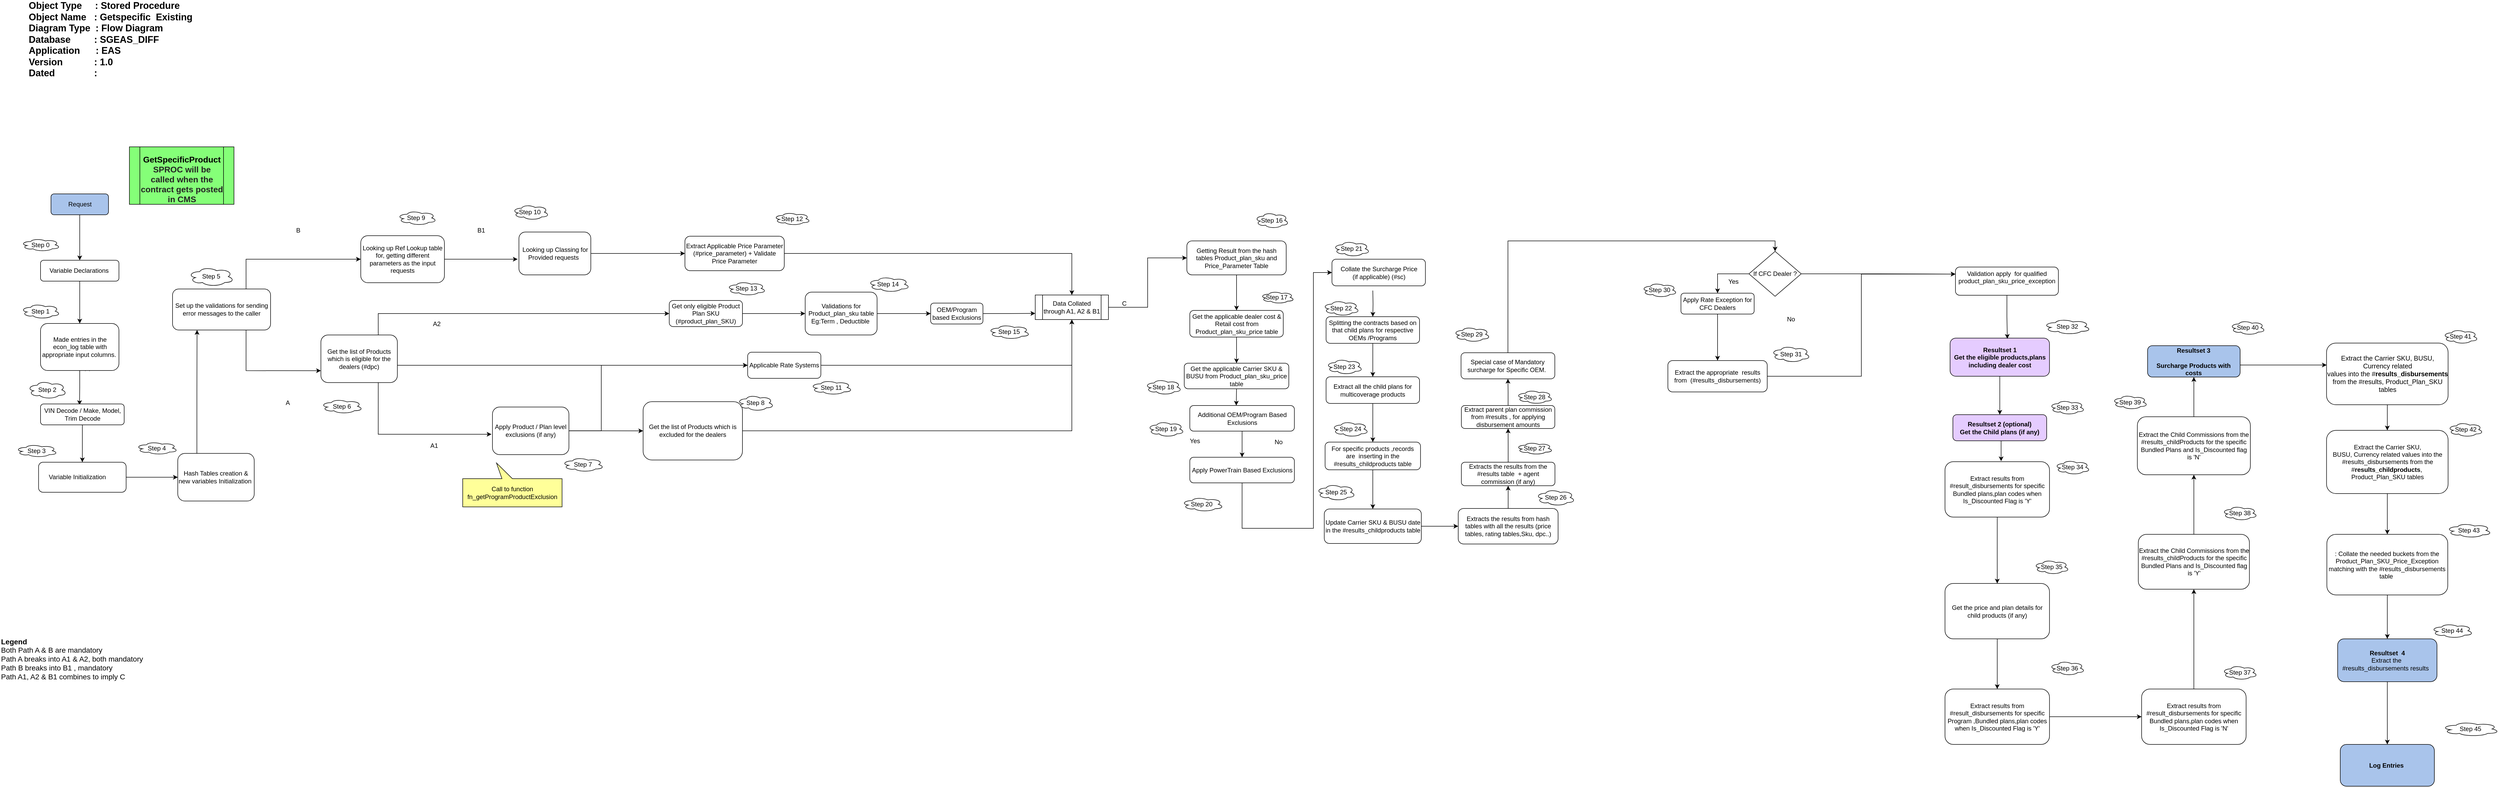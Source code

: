 <mxfile version="13.9.9" type="device" pages="2"><diagram id="HKN3ICgNC_aJntR_Seo2" name="Getspecific-Existing-PROC"><mxGraphModel dx="3894" dy="1743" grid="1" gridSize="10" guides="1" tooltips="1" connect="1" arrows="1" fold="1" page="1" pageScale="1" pageWidth="850" pageHeight="1100" math="0" shadow="0"><root><mxCell id="WIijC8z46XjQoYIPbCGI-0"/><mxCell id="WIijC8z46XjQoYIPbCGI-1" parent="WIijC8z46XjQoYIPbCGI-0"/><mxCell id="5SkQjUJbrzPeBBS3ZHCp-0" style="edgeStyle=orthogonalEdgeStyle;rounded=0;orthogonalLoop=1;jettySize=auto;html=1;exitX=0.5;exitY=1;exitDx=0;exitDy=0;" parent="WIijC8z46XjQoYIPbCGI-1" source="5SkQjUJbrzPeBBS3ZHCp-2" edge="1"><mxGeometry relative="1" as="geometry"><mxPoint x="-1972.833" y="-370" as="targetPoint"/></mxGeometry></mxCell><mxCell id="5SkQjUJbrzPeBBS3ZHCp-1" style="edgeStyle=orthogonalEdgeStyle;rounded=0;orthogonalLoop=1;jettySize=auto;html=1;exitX=0.5;exitY=1;exitDx=0;exitDy=0;entryX=0.466;entryY=0.05;entryDx=0;entryDy=0;entryPerimeter=0;" parent="WIijC8z46XjQoYIPbCGI-1" source="5SkQjUJbrzPeBBS3ZHCp-2" target="5SkQjUJbrzPeBBS3ZHCp-22" edge="1"><mxGeometry relative="1" as="geometry"/></mxCell><mxCell id="5SkQjUJbrzPeBBS3ZHCp-2" value="&lt;font style=&quot;font-size: 12px&quot;&gt;Made entries in the econ_log table with appropriate input columns.&amp;nbsp;&lt;/font&gt;" style="rounded=1;whiteSpace=wrap;html=1;fontSize=12;glass=0;strokeWidth=1;shadow=0;align=center;" parent="WIijC8z46XjQoYIPbCGI-1" vertex="1"><mxGeometry x="-2062.5" y="-452" width="150" height="90" as="geometry"/></mxCell><mxCell id="5SkQjUJbrzPeBBS3ZHCp-3" style="edgeStyle=orthogonalEdgeStyle;rounded=0;orthogonalLoop=1;jettySize=auto;html=1;entryX=0.5;entryY=0;entryDx=0;entryDy=0;" parent="WIijC8z46XjQoYIPbCGI-1" source="5SkQjUJbrzPeBBS3ZHCp-4" target="5SkQjUJbrzPeBBS3ZHCp-19" edge="1"><mxGeometry relative="1" as="geometry"><mxPoint x="-1807.5" y="-470" as="targetPoint"/></mxGeometry></mxCell><mxCell id="5SkQjUJbrzPeBBS3ZHCp-4" value="&lt;font style=&quot;font-size: 12px&quot;&gt;Request&lt;/font&gt;" style="rounded=1;whiteSpace=wrap;html=1;fontSize=12;glass=0;strokeWidth=1;shadow=0;fillColor=#A9C4EB;" parent="WIijC8z46XjQoYIPbCGI-1" vertex="1"><mxGeometry x="-2042.5" y="-700" width="110" height="40" as="geometry"/></mxCell><mxCell id="5SkQjUJbrzPeBBS3ZHCp-5" style="edgeStyle=orthogonalEdgeStyle;rounded=0;orthogonalLoop=1;jettySize=auto;html=1;exitX=1;exitY=0.5;exitDx=0;exitDy=0;entryX=0.5;entryY=0;entryDx=0;entryDy=0;fontFamily=Helvetica;" parent="WIijC8z46XjQoYIPbCGI-1" source="5SkQjUJbrzPeBBS3ZHCp-6" target="5SkQjUJbrzPeBBS3ZHCp-8" edge="1"><mxGeometry relative="1" as="geometry"/></mxCell><mxCell id="5SkQjUJbrzPeBBS3ZHCp-6" value="&lt;font style=&quot;font-size: 12px&quot;&gt;Extract Applicable Price Parameter (#price_parameter) + Validate Price Parameter&lt;/font&gt;" style="rounded=1;whiteSpace=wrap;html=1;fontSize=12;glass=0;strokeWidth=1;shadow=0;align=center;" parent="WIijC8z46XjQoYIPbCGI-1" vertex="1"><mxGeometry x="-830" y="-619" width="190" height="66" as="geometry"/></mxCell><mxCell id="5SkQjUJbrzPeBBS3ZHCp-7" style="edgeStyle=orthogonalEdgeStyle;rounded=0;orthogonalLoop=1;jettySize=auto;html=1;exitX=1;exitY=0.5;exitDx=0;exitDy=0;entryX=0;entryY=0.5;entryDx=0;entryDy=0;fontFamily=Helvetica;" parent="WIijC8z46XjQoYIPbCGI-1" source="5SkQjUJbrzPeBBS3ZHCp-8" target="5SkQjUJbrzPeBBS3ZHCp-54" edge="1"><mxGeometry relative="1" as="geometry"/></mxCell><mxCell id="5SkQjUJbrzPeBBS3ZHCp-8" value="&lt;font style=&quot;font-size: 12px&quot;&gt;Data Collated through A1, A2 &amp;amp; B1&lt;/font&gt;" style="shape=process;whiteSpace=wrap;html=1;backgroundOutline=1;align=center;" parent="WIijC8z46XjQoYIPbCGI-1" vertex="1"><mxGeometry x="-160" y="-506.5" width="140" height="47" as="geometry"/></mxCell><mxCell id="5SkQjUJbrzPeBBS3ZHCp-9" value="Step 1" style="ellipse;shape=cloud;whiteSpace=wrap;html=1;" parent="WIijC8z46XjQoYIPbCGI-1" vertex="1"><mxGeometry x="-2100" y="-490" width="75" height="29" as="geometry"/></mxCell><mxCell id="5SkQjUJbrzPeBBS3ZHCp-10" value="Step 4" style="ellipse;shape=cloud;whiteSpace=wrap;html=1;" parent="WIijC8z46XjQoYIPbCGI-1" vertex="1"><mxGeometry x="-1880" y="-226" width="80" height="25" as="geometry"/></mxCell><mxCell id="5SkQjUJbrzPeBBS3ZHCp-11" value="Step 6" style="ellipse;shape=cloud;whiteSpace=wrap;html=1;" parent="WIijC8z46XjQoYIPbCGI-1" vertex="1"><mxGeometry x="-1526.25" y="-307.5" width="80" height="28" as="geometry"/></mxCell><mxCell id="5SkQjUJbrzPeBBS3ZHCp-12" value="Step 12" style="ellipse;shape=cloud;whiteSpace=wrap;html=1;" parent="WIijC8z46XjQoYIPbCGI-1" vertex="1"><mxGeometry x="-660" y="-665" width="70" height="25" as="geometry"/></mxCell><mxCell id="5SkQjUJbrzPeBBS3ZHCp-13" value="Step 9&amp;nbsp;" style="ellipse;shape=cloud;whiteSpace=wrap;html=1;" parent="WIijC8z46XjQoYIPbCGI-1" vertex="1"><mxGeometry x="-1380" y="-668" width="75" height="28" as="geometry"/></mxCell><mxCell id="5SkQjUJbrzPeBBS3ZHCp-14" value="Step 13" style="ellipse;shape=cloud;whiteSpace=wrap;html=1;" parent="WIijC8z46XjQoYIPbCGI-1" vertex="1"><mxGeometry x="-750" y="-532.5" width="75" height="27" as="geometry"/></mxCell><mxCell id="5SkQjUJbrzPeBBS3ZHCp-15" value="Step 10&amp;nbsp;" style="ellipse;shape=cloud;whiteSpace=wrap;html=1;" parent="WIijC8z46XjQoYIPbCGI-1" vertex="1"><mxGeometry x="-1160" y="-680" width="70" height="30" as="geometry"/></mxCell><mxCell id="5SkQjUJbrzPeBBS3ZHCp-17" value="&lt;b&gt;&lt;font style=&quot;font-size: 18px&quot;&gt;Object Type&amp;nbsp; &amp;nbsp; &amp;nbsp;: Stored Procedure &lt;br&gt;Object Name&amp;nbsp; &amp;nbsp;: Getspecific&amp;nbsp; Existing&lt;br&gt;Diagram Type&amp;nbsp; : Flow Diagram&lt;br&gt;Database&amp;nbsp; &amp;nbsp; &amp;nbsp; &amp;nbsp; &amp;nbsp;: SGEAS_DIFF&lt;br&gt;Application&amp;nbsp; &amp;nbsp; &amp;nbsp; : EAS&lt;br&gt;Version&amp;nbsp; &amp;nbsp; &amp;nbsp; &amp;nbsp; &amp;nbsp; &amp;nbsp; : 1.0&lt;br&gt;Dated&amp;nbsp; &amp;nbsp; &amp;nbsp; &amp;nbsp; &amp;nbsp; &amp;nbsp; &amp;nbsp; &amp;nbsp;:&amp;nbsp;&lt;/font&gt;&lt;/b&gt;" style="text;html=1;strokeColor=none;fillColor=none;align=left;verticalAlign=middle;whiteSpace=wrap;rounded=0;" parent="WIijC8z46XjQoYIPbCGI-1" vertex="1"><mxGeometry x="-2087.5" y="-1060" width="350" height="130" as="geometry"/></mxCell><mxCell id="5SkQjUJbrzPeBBS3ZHCp-18" style="edgeStyle=orthogonalEdgeStyle;rounded=0;orthogonalLoop=1;jettySize=auto;html=1;exitX=0.5;exitY=1;exitDx=0;exitDy=0;entryX=0.5;entryY=0;entryDx=0;entryDy=0;" parent="WIijC8z46XjQoYIPbCGI-1" source="5SkQjUJbrzPeBBS3ZHCp-19" target="5SkQjUJbrzPeBBS3ZHCp-2" edge="1"><mxGeometry relative="1" as="geometry"/></mxCell><mxCell id="5SkQjUJbrzPeBBS3ZHCp-19" value="&lt;font style=&quot;font-size: 12px&quot;&gt;Variable Declarations&amp;nbsp;&lt;/font&gt;" style="rounded=1;whiteSpace=wrap;html=1;align=center;" parent="WIijC8z46XjQoYIPbCGI-1" vertex="1"><mxGeometry x="-2062.5" y="-573" width="150" height="40" as="geometry"/></mxCell><mxCell id="5SkQjUJbrzPeBBS3ZHCp-20" value="Step 0" style="ellipse;shape=cloud;whiteSpace=wrap;html=1;" parent="WIijC8z46XjQoYIPbCGI-1" vertex="1"><mxGeometry x="-2100" y="-615" width="75" height="25" as="geometry"/></mxCell><mxCell id="5SkQjUJbrzPeBBS3ZHCp-21" style="edgeStyle=orthogonalEdgeStyle;rounded=0;orthogonalLoop=1;jettySize=auto;html=1;exitX=0.5;exitY=1;exitDx=0;exitDy=0;entryX=0.5;entryY=0;entryDx=0;entryDy=0;fontFamily=Helvetica;fontSize=18;" parent="WIijC8z46XjQoYIPbCGI-1" source="5SkQjUJbrzPeBBS3ZHCp-22" target="5SkQjUJbrzPeBBS3ZHCp-145" edge="1"><mxGeometry relative="1" as="geometry"/></mxCell><mxCell id="5SkQjUJbrzPeBBS3ZHCp-22" value="&lt;font style=&quot;font-size: 12px&quot;&gt;VIN Decode / Make, Model, Trim Decode&lt;/font&gt;" style="rounded=1;whiteSpace=wrap;html=1;align=center;" parent="WIijC8z46XjQoYIPbCGI-1" vertex="1"><mxGeometry x="-2062.5" y="-298" width="160" height="40" as="geometry"/></mxCell><mxCell id="5SkQjUJbrzPeBBS3ZHCp-23" value="Step 2" style="ellipse;shape=cloud;whiteSpace=wrap;html=1;" parent="WIijC8z46XjQoYIPbCGI-1" vertex="1"><mxGeometry x="-2087.5" y="-342.5" width="75" height="35" as="geometry"/></mxCell><mxCell id="5SkQjUJbrzPeBBS3ZHCp-24" style="edgeStyle=orthogonalEdgeStyle;rounded=0;orthogonalLoop=1;jettySize=auto;html=1;exitX=0.25;exitY=0;exitDx=0;exitDy=0;entryX=0.25;entryY=1;entryDx=0;entryDy=0;fontFamily=Helvetica;fontSize=18;" parent="WIijC8z46XjQoYIPbCGI-1" source="5SkQjUJbrzPeBBS3ZHCp-25" target="5SkQjUJbrzPeBBS3ZHCp-141" edge="1"><mxGeometry relative="1" as="geometry"/></mxCell><mxCell id="5SkQjUJbrzPeBBS3ZHCp-25" value="&lt;font style=&quot;font-size: 12px&quot;&gt;Hash Tables creation &amp;amp; new variables Initialization&amp;nbsp;&lt;/font&gt;" style="rounded=1;whiteSpace=wrap;html=1;align=center;" parent="WIijC8z46XjQoYIPbCGI-1" vertex="1"><mxGeometry x="-1800" y="-203.32" width="146.25" height="91.13" as="geometry"/></mxCell><mxCell id="5SkQjUJbrzPeBBS3ZHCp-26" style="edgeStyle=orthogonalEdgeStyle;rounded=0;orthogonalLoop=1;jettySize=auto;html=1;exitX=1;exitY=0.5;exitDx=0;exitDy=0;entryX=0;entryY=0.75;entryDx=0;entryDy=0;fontFamily=Helvetica;" parent="WIijC8z46XjQoYIPbCGI-1" source="5SkQjUJbrzPeBBS3ZHCp-27" target="5SkQjUJbrzPeBBS3ZHCp-8" edge="1"><mxGeometry relative="1" as="geometry"/></mxCell><mxCell id="5SkQjUJbrzPeBBS3ZHCp-27" value="&lt;font style=&quot;font-size: 12px&quot;&gt;OEM/Program based Exclusions&lt;/font&gt;" style="rounded=1;whiteSpace=wrap;html=1;align=center;" parent="WIijC8z46XjQoYIPbCGI-1" vertex="1"><mxGeometry x="-360" y="-491" width="100" height="40" as="geometry"/></mxCell><mxCell id="5SkQjUJbrzPeBBS3ZHCp-32" value="&lt;font style=&quot;font-size: 14px&quot;&gt;&lt;b&gt;Legend&lt;/b&gt;&lt;br&gt;Both Path A &amp;amp; B are mandatory&lt;br&gt;Path A breaks into A1 &amp;amp; A2, both mandatory&lt;br&gt;Path B breaks into B1 , mandatory&lt;br&gt;Path A1, A2 &amp;amp; B1 combines to imply C&lt;/font&gt;" style="text;html=1;align=left;verticalAlign=middle;resizable=0;points=[];autosize=1;" parent="WIijC8z46XjQoYIPbCGI-1" vertex="1"><mxGeometry x="-2140" y="150" width="290" height="80" as="geometry"/></mxCell><mxCell id="5SkQjUJbrzPeBBS3ZHCp-33" value="Call to function fn_getProgramProductExclusion" style="shape=callout;whiteSpace=wrap;html=1;perimeter=calloutPerimeter;fillColor=#FFFF99;direction=west;position2=0.66;" parent="WIijC8z46XjQoYIPbCGI-1" vertex="1"><mxGeometry x="-1255" y="-185" width="190" height="84" as="geometry"/></mxCell><mxCell id="5SkQjUJbrzPeBBS3ZHCp-34" value="&lt;div&gt;&lt;b&gt;&lt;font style=&quot;font-size: 12px&quot;&gt;&lt;br&gt;&lt;/font&gt;&lt;/b&gt;&lt;/div&gt;&lt;div&gt;&lt;b&gt;&lt;font size=&quot;3&quot;&gt;GetSpecificProduct&lt;/font&gt;&lt;/b&gt;&lt;/div&gt;&lt;span style=&quot;color: rgb(36 , 36 , 36) ; font-style: normal ; letter-spacing: normal ; text-indent: 0px ; text-transform: none ; word-spacing: 0px ; background-color: rgb(255 , 255 , 255) ; display: inline ; float: none&quot;&gt;&lt;div&gt;&lt;b&gt;&lt;font size=&quot;3&quot;&gt;SPROC will be called when the contract gets posted in CMS&lt;/font&gt;&lt;/b&gt;&lt;/div&gt;&lt;/span&gt;" style="shape=process;whiteSpace=wrap;html=1;backgroundOutline=1;align=center;fillColor=#85FF78;" parent="WIijC8z46XjQoYIPbCGI-1" vertex="1"><mxGeometry x="-1892.5" y="-790" width="200" height="110" as="geometry"/></mxCell><mxCell id="5SkQjUJbrzPeBBS3ZHCp-35" value="Step 5" style="ellipse;shape=cloud;whiteSpace=wrap;html=1;" parent="WIijC8z46XjQoYIPbCGI-1" vertex="1"><mxGeometry x="-1780" y="-560.5" width="87.5" height="37.5" as="geometry"/></mxCell><mxCell id="5SkQjUJbrzPeBBS3ZHCp-36" style="edgeStyle=orthogonalEdgeStyle;rounded=0;orthogonalLoop=1;jettySize=auto;html=1;exitX=1;exitY=0.5;exitDx=0;exitDy=0;entryX=0;entryY=0.5;entryDx=0;entryDy=0;fontFamily=Helvetica;" parent="WIijC8z46XjQoYIPbCGI-1" source="5SkQjUJbrzPeBBS3ZHCp-37" target="5SkQjUJbrzPeBBS3ZHCp-6" edge="1"><mxGeometry relative="1" as="geometry"/></mxCell><mxCell id="5SkQjUJbrzPeBBS3ZHCp-37" value="&lt;font style=&quot;font-size: 12px&quot;&gt;Looking up Classing for Provided requests&amp;nbsp;&amp;nbsp;&lt;/font&gt;" style="rounded=1;whiteSpace=wrap;html=1;" parent="WIijC8z46XjQoYIPbCGI-1" vertex="1"><mxGeometry x="-1147.5" y="-627" width="137.5" height="82" as="geometry"/></mxCell><mxCell id="5SkQjUJbrzPeBBS3ZHCp-38" style="edgeStyle=orthogonalEdgeStyle;rounded=0;orthogonalLoop=1;jettySize=auto;html=1;exitX=1;exitY=0.5;exitDx=0;exitDy=0;entryX=0.5;entryY=1;entryDx=0;entryDy=0;fontFamily=Helvetica;" parent="WIijC8z46XjQoYIPbCGI-1" source="5SkQjUJbrzPeBBS3ZHCp-39" target="5SkQjUJbrzPeBBS3ZHCp-8" edge="1"><mxGeometry relative="1" as="geometry"/></mxCell><mxCell id="5SkQjUJbrzPeBBS3ZHCp-39" value="&lt;font style=&quot;font-size: 12px&quot;&gt;Get the list of Products which is excluded for the dealers&lt;/font&gt;" style="rounded=1;whiteSpace=wrap;html=1;fontSize=12;glass=0;strokeWidth=1;shadow=0;align=center;" parent="WIijC8z46XjQoYIPbCGI-1" vertex="1"><mxGeometry x="-910" y="-302.35" width="190" height="111.56" as="geometry"/></mxCell><mxCell id="5SkQjUJbrzPeBBS3ZHCp-40" value="Step 8" style="ellipse;shape=cloud;whiteSpace=wrap;html=1;" parent="WIijC8z46XjQoYIPbCGI-1" vertex="1"><mxGeometry x="-730" y="-315.5" width="70" height="31" as="geometry"/></mxCell><mxCell id="5SkQjUJbrzPeBBS3ZHCp-43" style="edgeStyle=orthogonalEdgeStyle;rounded=0;orthogonalLoop=1;jettySize=auto;html=1;exitX=1;exitY=0.5;exitDx=0;exitDy=0;entryX=0;entryY=0.5;entryDx=0;entryDy=0;fontFamily=Helvetica;" parent="WIijC8z46XjQoYIPbCGI-1" source="5SkQjUJbrzPeBBS3ZHCp-44" target="5SkQjUJbrzPeBBS3ZHCp-46" edge="1"><mxGeometry relative="1" as="geometry"/></mxCell><mxCell id="5SkQjUJbrzPeBBS3ZHCp-44" value="&lt;font style=&quot;font-size: 12px&quot;&gt;Get only eligible Product Plan SKU (#product_plan_SKU)&lt;/font&gt;" style="rounded=1;whiteSpace=wrap;html=1;fontSize=12;glass=0;strokeWidth=1;shadow=0;align=center;" parent="WIijC8z46XjQoYIPbCGI-1" vertex="1"><mxGeometry x="-860" y="-496" width="140" height="50" as="geometry"/></mxCell><mxCell id="5SkQjUJbrzPeBBS3ZHCp-45" style="edgeStyle=orthogonalEdgeStyle;rounded=0;orthogonalLoop=1;jettySize=auto;html=1;exitX=1;exitY=0.5;exitDx=0;exitDy=0;fontFamily=Helvetica;" parent="WIijC8z46XjQoYIPbCGI-1" source="5SkQjUJbrzPeBBS3ZHCp-46" target="5SkQjUJbrzPeBBS3ZHCp-27" edge="1"><mxGeometry relative="1" as="geometry"/></mxCell><mxCell id="5SkQjUJbrzPeBBS3ZHCp-46" value="&lt;font style=&quot;font-size: 12px&quot;&gt;Validations for&lt;br&gt;Product_plan_sku table Eg:Term , Deductible&amp;nbsp;&lt;/font&gt;" style="rounded=1;whiteSpace=wrap;html=1;align=center;" parent="WIijC8z46XjQoYIPbCGI-1" vertex="1"><mxGeometry x="-600" y="-512" width="137.5" height="82" as="geometry"/></mxCell><mxCell id="5SkQjUJbrzPeBBS3ZHCp-47" value="Step 14&amp;nbsp;" style="ellipse;shape=cloud;whiteSpace=wrap;html=1;" parent="WIijC8z46XjQoYIPbCGI-1" vertex="1"><mxGeometry x="-480" y="-542" width="80" height="30" as="geometry"/></mxCell><mxCell id="5SkQjUJbrzPeBBS3ZHCp-48" value="A" style="text;html=1;align=center;verticalAlign=middle;resizable=0;points=[];autosize=1;strokeColor=none;fillColor=none;fontFamily=Helvetica;" parent="WIijC8z46XjQoYIPbCGI-1" vertex="1"><mxGeometry x="-1600" y="-310" width="20" height="20" as="geometry"/></mxCell><mxCell id="5SkQjUJbrzPeBBS3ZHCp-49" value="B" style="text;html=1;align=center;verticalAlign=middle;resizable=0;points=[];autosize=1;strokeColor=none;fillColor=none;fontFamily=Helvetica;" parent="WIijC8z46XjQoYIPbCGI-1" vertex="1"><mxGeometry x="-1580" y="-640" width="20" height="20" as="geometry"/></mxCell><mxCell id="5SkQjUJbrzPeBBS3ZHCp-51" value="B1" style="text;html=1;align=center;verticalAlign=middle;resizable=0;points=[];autosize=1;strokeColor=none;fillColor=none;fontFamily=Helvetica;" parent="WIijC8z46XjQoYIPbCGI-1" vertex="1"><mxGeometry x="-1235" y="-640" width="30" height="20" as="geometry"/></mxCell><mxCell id="5SkQjUJbrzPeBBS3ZHCp-52" value="A2" style="text;html=1;align=center;verticalAlign=middle;resizable=0;points=[];autosize=1;strokeColor=none;fillColor=none;fontFamily=Helvetica;" parent="WIijC8z46XjQoYIPbCGI-1" vertex="1"><mxGeometry x="-1320" y="-461" width="30" height="20" as="geometry"/></mxCell><mxCell id="5SkQjUJbrzPeBBS3ZHCp-53" style="edgeStyle=orthogonalEdgeStyle;rounded=0;orthogonalLoop=1;jettySize=auto;html=1;entryX=0.5;entryY=0;entryDx=0;entryDy=0;exitX=0.5;exitY=1;exitDx=0;exitDy=0;" parent="WIijC8z46XjQoYIPbCGI-1" source="5SkQjUJbrzPeBBS3ZHCp-54" target="5SkQjUJbrzPeBBS3ZHCp-65" edge="1"><mxGeometry relative="1" as="geometry"/></mxCell><mxCell id="5SkQjUJbrzPeBBS3ZHCp-54" value="&lt;font style=&quot;font-size: 12px&quot;&gt;Getting Result from the hash tables Product_plan_sku and Price_Parameter Table&lt;/font&gt;" style="rounded=1;whiteSpace=wrap;html=1;fontSize=12;glass=0;strokeWidth=1;shadow=0;align=center;" parent="WIijC8z46XjQoYIPbCGI-1" vertex="1"><mxGeometry x="129.99" y="-610" width="190" height="65" as="geometry"/></mxCell><mxCell id="5SkQjUJbrzPeBBS3ZHCp-55" style="edgeStyle=orthogonalEdgeStyle;rounded=0;orthogonalLoop=1;jettySize=auto;html=1;exitX=0.5;exitY=0;exitDx=0;exitDy=0;entryX=0.5;entryY=1;entryDx=0;entryDy=0;" parent="WIijC8z46XjQoYIPbCGI-1" source="5SkQjUJbrzPeBBS3ZHCp-56" target="5SkQjUJbrzPeBBS3ZHCp-78" edge="1"><mxGeometry relative="1" as="geometry"/></mxCell><mxCell id="5SkQjUJbrzPeBBS3ZHCp-56" value="&lt;font style=&quot;font-size: 12px&quot;&gt;Extracts the results from hash tables with all the results (price tables, rating tables,Sku, dpc..)&lt;/font&gt;" style="rounded=1;whiteSpace=wrap;html=1;fontSize=12;glass=0;strokeWidth=1;shadow=0;fillColor=#FFFFFF;strokeColor=#000000;align=center;" parent="WIijC8z46XjQoYIPbCGI-1" vertex="1"><mxGeometry x="649" y="-98" width="191" height="68" as="geometry"/></mxCell><mxCell id="5SkQjUJbrzPeBBS3ZHCp-57" value="No" style="text;html=1;align=center;verticalAlign=middle;resizable=0;points=[];autosize=1;" parent="WIijC8z46XjQoYIPbCGI-1" vertex="1"><mxGeometry x="290" y="-235" width="30" height="20" as="geometry"/></mxCell><mxCell id="5SkQjUJbrzPeBBS3ZHCp-58" value="Yes" style="text;html=1;align=center;verticalAlign=middle;resizable=0;points=[];autosize=1;" parent="WIijC8z46XjQoYIPbCGI-1" vertex="1"><mxGeometry x="124.99" y="-237" width="40" height="20" as="geometry"/></mxCell><mxCell id="5SkQjUJbrzPeBBS3ZHCp-59" value="Step 19" style="ellipse;shape=cloud;whiteSpace=wrap;html=1;" parent="WIijC8z46XjQoYIPbCGI-1" vertex="1"><mxGeometry x="54.99" y="-265" width="70" height="30" as="geometry"/></mxCell><mxCell id="5SkQjUJbrzPeBBS3ZHCp-60" value="Step 17&amp;nbsp;" style="ellipse;shape=cloud;whiteSpace=wrap;html=1;" parent="WIijC8z46XjQoYIPbCGI-1" vertex="1"><mxGeometry x="270.63" y="-514" width="65" height="24" as="geometry"/></mxCell><mxCell id="5SkQjUJbrzPeBBS3ZHCp-61" value="Step 16" style="ellipse;shape=cloud;whiteSpace=wrap;html=1;" parent="WIijC8z46XjQoYIPbCGI-1" vertex="1"><mxGeometry x="259.98" y="-665" width="65.01" height="31" as="geometry"/></mxCell><mxCell id="5SkQjUJbrzPeBBS3ZHCp-63" value="Step 29" style="ellipse;shape=cloud;whiteSpace=wrap;html=1;" parent="WIijC8z46XjQoYIPbCGI-1" vertex="1"><mxGeometry x="640" y="-446" width="70" height="29.5" as="geometry"/></mxCell><mxCell id="5SkQjUJbrzPeBBS3ZHCp-64" style="edgeStyle=orthogonalEdgeStyle;rounded=0;orthogonalLoop=1;jettySize=auto;html=1;entryX=0.5;entryY=0;entryDx=0;entryDy=0;" parent="WIijC8z46XjQoYIPbCGI-1" source="5SkQjUJbrzPeBBS3ZHCp-65" target="5SkQjUJbrzPeBBS3ZHCp-67" edge="1"><mxGeometry relative="1" as="geometry"/></mxCell><mxCell id="5SkQjUJbrzPeBBS3ZHCp-65" value="&lt;font style=&quot;font-size: 12px&quot;&gt;Get the applicable dealer cost &amp;amp; Retail cost from Product_plan_sku_price table&lt;/font&gt;" style="rounded=1;whiteSpace=wrap;html=1;align=center;" parent="WIijC8z46XjQoYIPbCGI-1" vertex="1"><mxGeometry x="135.63" y="-477" width="178.75" height="51" as="geometry"/></mxCell><mxCell id="5SkQjUJbrzPeBBS3ZHCp-66" style="edgeStyle=orthogonalEdgeStyle;rounded=0;orthogonalLoop=1;jettySize=auto;html=1;exitX=0.5;exitY=1;exitDx=0;exitDy=0;" parent="WIijC8z46XjQoYIPbCGI-1" source="5SkQjUJbrzPeBBS3ZHCp-67" edge="1"><mxGeometry relative="1" as="geometry"><mxPoint x="224.5" y="-295" as="targetPoint"/></mxGeometry></mxCell><mxCell id="5SkQjUJbrzPeBBS3ZHCp-67" value="&lt;font style=&quot;font-size: 12px&quot;&gt;Get the applicable Carrier SKU &amp;amp; BUSU from Product_plan_sku_price table&lt;/font&gt;" style="rounded=1;whiteSpace=wrap;html=1;align=center;" parent="WIijC8z46XjQoYIPbCGI-1" vertex="1"><mxGeometry x="124.99" y="-376" width="200" height="49" as="geometry"/></mxCell><mxCell id="5SkQjUJbrzPeBBS3ZHCp-68" value="Step 25" style="ellipse;shape=cloud;whiteSpace=wrap;html=1;" parent="WIijC8z46XjQoYIPbCGI-1" vertex="1"><mxGeometry x="377.5" y="-145" width="75" height="32" as="geometry"/></mxCell><mxCell id="5SkQjUJbrzPeBBS3ZHCp-69" style="edgeStyle=orthogonalEdgeStyle;rounded=0;orthogonalLoop=1;jettySize=auto;html=1;exitX=0.5;exitY=1;exitDx=0;exitDy=0;entryX=0.5;entryY=0;entryDx=0;entryDy=0;" parent="WIijC8z46XjQoYIPbCGI-1" source="5SkQjUJbrzPeBBS3ZHCp-70" target="5SkQjUJbrzPeBBS3ZHCp-99" edge="1"><mxGeometry relative="1" as="geometry"/></mxCell><mxCell id="5SkQjUJbrzPeBBS3ZHCp-70" value="&lt;font style=&quot;font-size: 12px&quot;&gt;For specific products ,records are&amp;nbsp; inserting in the #results_childproducts table&lt;/font&gt;" style="rounded=1;whiteSpace=wrap;html=1;fillColor=#FFFFFF;align=center;" parent="WIijC8z46XjQoYIPbCGI-1" vertex="1"><mxGeometry x="394.37" y="-225" width="182.5" height="53" as="geometry"/></mxCell><mxCell id="lZinxcfLgrwzxGNm8M-d-8" style="edgeStyle=orthogonalEdgeStyle;rounded=0;orthogonalLoop=1;jettySize=auto;html=1;exitX=0.5;exitY=0;exitDx=0;exitDy=0;entryX=0.5;entryY=0;entryDx=0;entryDy=0;" parent="WIijC8z46XjQoYIPbCGI-1" source="5SkQjUJbrzPeBBS3ZHCp-74" target="lZinxcfLgrwzxGNm8M-d-5" edge="1"><mxGeometry relative="1" as="geometry"/></mxCell><mxCell id="5SkQjUJbrzPeBBS3ZHCp-74" value="&lt;font style=&quot;font-size: 12px&quot;&gt;Special case of Mandatory surcharge for Specific OEM.&amp;nbsp;&lt;/font&gt;" style="rounded=1;whiteSpace=wrap;html=1;fillColor=#FFFFFF;align=center;" parent="WIijC8z46XjQoYIPbCGI-1" vertex="1"><mxGeometry x="654.38" y="-396" width="179.37" height="50" as="geometry"/></mxCell><mxCell id="5SkQjUJbrzPeBBS3ZHCp-75" style="edgeStyle=orthogonalEdgeStyle;rounded=0;orthogonalLoop=1;jettySize=auto;html=1;exitX=0.5;exitY=0;exitDx=0;exitDy=0;entryX=0.5;entryY=1;entryDx=0;entryDy=0;" parent="WIijC8z46XjQoYIPbCGI-1" source="5SkQjUJbrzPeBBS3ZHCp-76" target="5SkQjUJbrzPeBBS3ZHCp-74" edge="1"><mxGeometry relative="1" as="geometry"/></mxCell><mxCell id="5SkQjUJbrzPeBBS3ZHCp-76" value="&lt;font style=&quot;font-size: 12px&quot;&gt;Extract parent plan commission from #results , for applying disbursement amounts&lt;/font&gt;" style="rounded=1;whiteSpace=wrap;html=1;align=center;" parent="WIijC8z46XjQoYIPbCGI-1" vertex="1"><mxGeometry x="655" y="-295" width="178.75" height="44" as="geometry"/></mxCell><mxCell id="5SkQjUJbrzPeBBS3ZHCp-77" style="edgeStyle=orthogonalEdgeStyle;rounded=0;orthogonalLoop=1;jettySize=auto;html=1;exitX=0.5;exitY=0;exitDx=0;exitDy=0;entryX=0.5;entryY=1;entryDx=0;entryDy=0;" parent="WIijC8z46XjQoYIPbCGI-1" source="5SkQjUJbrzPeBBS3ZHCp-78" target="5SkQjUJbrzPeBBS3ZHCp-76" edge="1"><mxGeometry relative="1" as="geometry"/></mxCell><mxCell id="5SkQjUJbrzPeBBS3ZHCp-78" value="&lt;font style=&quot;font-size: 12px&quot;&gt;Extracts the results from the #results table&amp;nbsp; + agent commission (if any)&lt;/font&gt;" style="rounded=1;whiteSpace=wrap;html=1;fillColor=#FFFFFF;align=center;" parent="WIijC8z46XjQoYIPbCGI-1" vertex="1"><mxGeometry x="655" y="-186.5" width="179" height="45" as="geometry"/></mxCell><mxCell id="5SkQjUJbrzPeBBS3ZHCp-79" value="Step 28" style="ellipse;shape=cloud;whiteSpace=wrap;html=1;" parent="WIijC8z46XjQoYIPbCGI-1" vertex="1"><mxGeometry x="760" y="-325" width="70" height="27" as="geometry"/></mxCell><mxCell id="5SkQjUJbrzPeBBS3ZHCp-80" value="Step 27" style="ellipse;shape=cloud;whiteSpace=wrap;html=1;" parent="WIijC8z46XjQoYIPbCGI-1" vertex="1"><mxGeometry x="760" y="-225" width="70" height="24" as="geometry"/></mxCell><mxCell id="5SkQjUJbrzPeBBS3ZHCp-82" style="edgeStyle=orthogonalEdgeStyle;rounded=0;orthogonalLoop=1;jettySize=auto;html=1;exitX=0.5;exitY=1;exitDx=0;exitDy=0;" parent="WIijC8z46XjQoYIPbCGI-1" edge="1"><mxGeometry relative="1" as="geometry"><mxPoint x="489.78" y="119" as="sourcePoint"/><mxPoint x="489.78" y="119" as="targetPoint"/></mxGeometry></mxCell><mxCell id="5SkQjUJbrzPeBBS3ZHCp-83" style="edgeStyle=orthogonalEdgeStyle;rounded=0;orthogonalLoop=1;jettySize=auto;html=1;exitX=0.5;exitY=1;exitDx=0;exitDy=0;entryX=0.5;entryY=0;entryDx=0;entryDy=0;" parent="WIijC8z46XjQoYIPbCGI-1" target="5SkQjUJbrzPeBBS3ZHCp-92" edge="1"><mxGeometry relative="1" as="geometry"><mxPoint x="485.625" y="-515" as="sourcePoint"/></mxGeometry></mxCell><mxCell id="5SkQjUJbrzPeBBS3ZHCp-85" value="" style="edgeStyle=orthogonalEdgeStyle;rounded=0;orthogonalLoop=1;jettySize=auto;html=1;" parent="WIijC8z46XjQoYIPbCGI-1" source="5SkQjUJbrzPeBBS3ZHCp-86" target="5SkQjUJbrzPeBBS3ZHCp-88" edge="1"><mxGeometry relative="1" as="geometry"/></mxCell><mxCell id="5SkQjUJbrzPeBBS3ZHCp-86" value="&lt;font style=&quot;font-size: 12px&quot;&gt;Additional OEM/Program Based Exclusions&lt;/font&gt;" style="rounded=1;whiteSpace=wrap;html=1;align=center;" parent="WIijC8z46XjQoYIPbCGI-1" vertex="1"><mxGeometry x="135.63" y="-295" width="200" height="49" as="geometry"/></mxCell><mxCell id="5iQPrBuONROtNqZcGOmU-3" style="edgeStyle=orthogonalEdgeStyle;rounded=0;orthogonalLoop=1;jettySize=auto;html=1;exitX=0.5;exitY=1;exitDx=0;exitDy=0;entryX=0;entryY=0.5;entryDx=0;entryDy=0;fontFamily=Helvetica;fontSize=12;" parent="WIijC8z46XjQoYIPbCGI-1" source="5SkQjUJbrzPeBBS3ZHCp-88" target="5SkQjUJbrzPeBBS3ZHCp-142" edge="1"><mxGeometry relative="1" as="geometry"><Array as="points"><mxPoint x="236" y="-60"/><mxPoint x="372" y="-60"/><mxPoint x="372" y="-549"/></Array></mxGeometry></mxCell><mxCell id="5SkQjUJbrzPeBBS3ZHCp-88" value="&lt;font style=&quot;font-size: 12px&quot;&gt;Apply PowerTrain Based Exclusions&lt;/font&gt;" style="rounded=1;whiteSpace=wrap;html=1;align=center;" parent="WIijC8z46XjQoYIPbCGI-1" vertex="1"><mxGeometry x="135.63" y="-196" width="200" height="49" as="geometry"/></mxCell><mxCell id="5SkQjUJbrzPeBBS3ZHCp-89" value="Step 18" style="ellipse;shape=cloud;whiteSpace=wrap;html=1;" parent="WIijC8z46XjQoYIPbCGI-1" vertex="1"><mxGeometry x="50.0" y="-345.5" width="70" height="30" as="geometry"/></mxCell><mxCell id="5SkQjUJbrzPeBBS3ZHCp-90" value="Step 21" style="ellipse;shape=cloud;whiteSpace=wrap;html=1;" parent="WIijC8z46XjQoYIPbCGI-1" vertex="1"><mxGeometry x="410" y="-610" width="70" height="30" as="geometry"/></mxCell><mxCell id="5SkQjUJbrzPeBBS3ZHCp-91" style="edgeStyle=orthogonalEdgeStyle;rounded=0;orthogonalLoop=1;jettySize=auto;html=1;exitX=0.5;exitY=1;exitDx=0;exitDy=0;entryX=0.5;entryY=0;entryDx=0;entryDy=0;" parent="WIijC8z46XjQoYIPbCGI-1" source="5SkQjUJbrzPeBBS3ZHCp-92" target="5SkQjUJbrzPeBBS3ZHCp-94" edge="1"><mxGeometry relative="1" as="geometry"/></mxCell><mxCell id="5SkQjUJbrzPeBBS3ZHCp-92" value="&lt;font style=&quot;font-size: 12px&quot;&gt;Splitting the contracts based on that child plans for respective OEMs /Programs&lt;/font&gt;" style="rounded=1;whiteSpace=wrap;html=1;align=center;" parent="WIijC8z46XjQoYIPbCGI-1" vertex="1"><mxGeometry x="396.25" y="-465" width="178.75" height="51" as="geometry"/></mxCell><mxCell id="5SkQjUJbrzPeBBS3ZHCp-93" style="edgeStyle=orthogonalEdgeStyle;rounded=0;orthogonalLoop=1;jettySize=auto;html=1;exitX=0.5;exitY=1;exitDx=0;exitDy=0;entryX=0.5;entryY=0;entryDx=0;entryDy=0;" parent="WIijC8z46XjQoYIPbCGI-1" source="5SkQjUJbrzPeBBS3ZHCp-94" target="5SkQjUJbrzPeBBS3ZHCp-70" edge="1"><mxGeometry relative="1" as="geometry"/></mxCell><mxCell id="5SkQjUJbrzPeBBS3ZHCp-94" value="&lt;font style=&quot;font-size: 12px&quot;&gt;Extract all the child plans for multicoverage products&lt;/font&gt;" style="rounded=1;whiteSpace=wrap;html=1;align=center;" parent="WIijC8z46XjQoYIPbCGI-1" vertex="1"><mxGeometry x="396.25" y="-350" width="178.75" height="51" as="geometry"/></mxCell><mxCell id="5SkQjUJbrzPeBBS3ZHCp-95" value="Step 22" style="ellipse;shape=cloud;whiteSpace=wrap;html=1;" parent="WIijC8z46XjQoYIPbCGI-1" vertex="1"><mxGeometry x="390" y="-496.5" width="70" height="30" as="geometry"/></mxCell><mxCell id="5SkQjUJbrzPeBBS3ZHCp-96" value="Step 23" style="ellipse;shape=cloud;whiteSpace=wrap;html=1;" parent="WIijC8z46XjQoYIPbCGI-1" vertex="1"><mxGeometry x="396.25" y="-384.5" width="70" height="30" as="geometry"/></mxCell><mxCell id="5SkQjUJbrzPeBBS3ZHCp-97" value="Step 24" style="ellipse;shape=cloud;whiteSpace=wrap;html=1;" parent="WIijC8z46XjQoYIPbCGI-1" vertex="1"><mxGeometry x="407.5" y="-265" width="70" height="30" as="geometry"/></mxCell><mxCell id="5SkQjUJbrzPeBBS3ZHCp-98" style="edgeStyle=orthogonalEdgeStyle;rounded=0;orthogonalLoop=1;jettySize=auto;html=1;exitX=1;exitY=0.5;exitDx=0;exitDy=0;entryX=0;entryY=0.5;entryDx=0;entryDy=0;" parent="WIijC8z46XjQoYIPbCGI-1" source="5SkQjUJbrzPeBBS3ZHCp-99" target="5SkQjUJbrzPeBBS3ZHCp-56" edge="1"><mxGeometry relative="1" as="geometry"/></mxCell><mxCell id="5SkQjUJbrzPeBBS3ZHCp-99" value="&lt;font style=&quot;font-size: 12px&quot;&gt;Update Carrier SKU &amp;amp; BUSU date in the #results_childproducts table&lt;/font&gt;" style="rounded=1;whiteSpace=wrap;html=1;fillColor=#FFFFFF;align=center;" parent="WIijC8z46XjQoYIPbCGI-1" vertex="1"><mxGeometry x="392.81" y="-97" width="185.62" height="66" as="geometry"/></mxCell><mxCell id="5SkQjUJbrzPeBBS3ZHCp-100" value="Step 26" style="ellipse;shape=cloud;whiteSpace=wrap;html=1;" parent="WIijC8z46XjQoYIPbCGI-1" vertex="1"><mxGeometry x="797.5" y="-135" width="75" height="32" as="geometry"/></mxCell><mxCell id="5SkQjUJbrzPeBBS3ZHCp-158" style="edgeStyle=orthogonalEdgeStyle;rounded=0;orthogonalLoop=1;jettySize=auto;html=1;exitX=0.75;exitY=1;exitDx=0;exitDy=0;entryX=0;entryY=0.75;entryDx=0;entryDy=0;fontFamily=Helvetica;fontSize=18;" parent="WIijC8z46XjQoYIPbCGI-1" source="5SkQjUJbrzPeBBS3ZHCp-141" target="5SkQjUJbrzPeBBS3ZHCp-148" edge="1"><mxGeometry relative="1" as="geometry"/></mxCell><mxCell id="bEeL7ocC9bvmYleWEY8F-4" style="edgeStyle=orthogonalEdgeStyle;rounded=0;orthogonalLoop=1;jettySize=auto;html=1;exitX=0.75;exitY=0;exitDx=0;exitDy=0;entryX=0;entryY=0.5;entryDx=0;entryDy=0;fontFamily=Helvetica;fontSize=18;" parent="WIijC8z46XjQoYIPbCGI-1" source="5SkQjUJbrzPeBBS3ZHCp-141" target="bEeL7ocC9bvmYleWEY8F-1" edge="1"><mxGeometry relative="1" as="geometry"/></mxCell><mxCell id="5SkQjUJbrzPeBBS3ZHCp-141" value="&lt;font style=&quot;font-size: 12px&quot;&gt;Set up the validations for sending error messages to the caller&lt;/font&gt;" style="rounded=1;whiteSpace=wrap;html=1;align=center;" parent="WIijC8z46XjQoYIPbCGI-1" vertex="1"><mxGeometry x="-1810" y="-518" width="187.5" height="78.5" as="geometry"/></mxCell><mxCell id="5SkQjUJbrzPeBBS3ZHCp-142" value="&lt;font style=&quot;font-size: 12px&quot;&gt;Collate the Surcharge Price &lt;br&gt;(if applicable) (#sc)&lt;/font&gt;" style="rounded=1;whiteSpace=wrap;html=1;align=center;" parent="WIijC8z46XjQoYIPbCGI-1" vertex="1"><mxGeometry x="407.5" y="-575" width="178.75" height="51" as="geometry"/></mxCell><mxCell id="5SkQjUJbrzPeBBS3ZHCp-143" value="C" style="text;html=1;align=center;verticalAlign=middle;resizable=0;points=[];autosize=1;strokeColor=none;fillColor=none;fontFamily=Helvetica;" parent="WIijC8z46XjQoYIPbCGI-1" vertex="1"><mxGeometry y="-500" width="20" height="20" as="geometry"/></mxCell><mxCell id="5SkQjUJbrzPeBBS3ZHCp-144" style="edgeStyle=orthogonalEdgeStyle;rounded=0;orthogonalLoop=1;jettySize=auto;html=1;exitX=1;exitY=0.5;exitDx=0;exitDy=0;entryX=0;entryY=0.5;entryDx=0;entryDy=0;fontFamily=Helvetica;fontSize=18;" parent="WIijC8z46XjQoYIPbCGI-1" source="5SkQjUJbrzPeBBS3ZHCp-145" target="5SkQjUJbrzPeBBS3ZHCp-25" edge="1"><mxGeometry relative="1" as="geometry"/></mxCell><mxCell id="5SkQjUJbrzPeBBS3ZHCp-145" value="&lt;font style=&quot;font-size: 12px&quot;&gt;Variable Initialization&amp;nbsp; &amp;nbsp; &amp;nbsp;&amp;nbsp;&lt;/font&gt;" style="rounded=1;whiteSpace=wrap;html=1;align=center;" parent="WIijC8z46XjQoYIPbCGI-1" vertex="1"><mxGeometry x="-2066.25" y="-186.5" width="167.5" height="57.5" as="geometry"/></mxCell><mxCell id="5SkQjUJbrzPeBBS3ZHCp-146" value="Step 3" style="ellipse;shape=cloud;whiteSpace=wrap;html=1;" parent="WIijC8z46XjQoYIPbCGI-1" vertex="1"><mxGeometry x="-2110" y="-221" width="80" height="25" as="geometry"/></mxCell><mxCell id="5iQPrBuONROtNqZcGOmU-1" style="edgeStyle=orthogonalEdgeStyle;rounded=0;orthogonalLoop=1;jettySize=auto;html=1;exitX=0.75;exitY=1;exitDx=0;exitDy=0;entryX=-0.013;entryY=0.572;entryDx=0;entryDy=0;entryPerimeter=0;fontFamily=Helvetica;fontSize=12;" parent="WIijC8z46XjQoYIPbCGI-1" source="5SkQjUJbrzPeBBS3ZHCp-148" target="5SkQjUJbrzPeBBS3ZHCp-152" edge="1"><mxGeometry relative="1" as="geometry"><Array as="points"><mxPoint x="-1417" y="-240"/></Array></mxGeometry></mxCell><mxCell id="5iQPrBuONROtNqZcGOmU-2" style="edgeStyle=orthogonalEdgeStyle;rounded=0;orthogonalLoop=1;jettySize=auto;html=1;exitX=0.75;exitY=0;exitDx=0;exitDy=0;entryX=0;entryY=0.5;entryDx=0;entryDy=0;fontFamily=Helvetica;fontSize=12;" parent="WIijC8z46XjQoYIPbCGI-1" source="5SkQjUJbrzPeBBS3ZHCp-148" target="5SkQjUJbrzPeBBS3ZHCp-44" edge="1"><mxGeometry relative="1" as="geometry"/></mxCell><mxCell id="K64QCUQn7scn1Rx5g2LV-1" style="edgeStyle=orthogonalEdgeStyle;rounded=0;orthogonalLoop=1;jettySize=auto;html=1;exitX=1;exitY=0.75;exitDx=0;exitDy=0;entryX=0;entryY=0.5;entryDx=0;entryDy=0;" parent="WIijC8z46XjQoYIPbCGI-1" source="5SkQjUJbrzPeBBS3ZHCp-148" target="pK5urEQIOKa0mwQuazl7-3" edge="1"><mxGeometry relative="1" as="geometry"><mxPoint x="-730" y="-370" as="targetPoint"/><Array as="points"><mxPoint x="-1380" y="-372"/></Array></mxGeometry></mxCell><mxCell id="5SkQjUJbrzPeBBS3ZHCp-148" value="&lt;font style=&quot;font-size: 12px&quot;&gt;Get the list of Products which is eligible for the dealers&amp;nbsp;(#dpc)&lt;/font&gt;" style="rounded=1;whiteSpace=wrap;html=1;align=center;" parent="WIijC8z46XjQoYIPbCGI-1" vertex="1"><mxGeometry x="-1526.25" y="-430" width="146.25" height="91.13" as="geometry"/></mxCell><mxCell id="5SkQjUJbrzPeBBS3ZHCp-155" style="edgeStyle=orthogonalEdgeStyle;rounded=0;orthogonalLoop=1;jettySize=auto;html=1;exitX=1;exitY=0.5;exitDx=0;exitDy=0;fontFamily=Helvetica;fontSize=18;" parent="WIijC8z46XjQoYIPbCGI-1" source="5SkQjUJbrzPeBBS3ZHCp-152" target="5SkQjUJbrzPeBBS3ZHCp-39" edge="1"><mxGeometry relative="1" as="geometry"/></mxCell><mxCell id="K64QCUQn7scn1Rx5g2LV-0" style="edgeStyle=orthogonalEdgeStyle;rounded=0;orthogonalLoop=1;jettySize=auto;html=1;exitX=1;exitY=0.5;exitDx=0;exitDy=0;entryX=0;entryY=0.5;entryDx=0;entryDy=0;" parent="WIijC8z46XjQoYIPbCGI-1" source="5SkQjUJbrzPeBBS3ZHCp-152" target="pK5urEQIOKa0mwQuazl7-3" edge="1"><mxGeometry relative="1" as="geometry"><Array as="points"><mxPoint x="-990" y="-247"/><mxPoint x="-990" y="-372"/></Array></mxGeometry></mxCell><mxCell id="5SkQjUJbrzPeBBS3ZHCp-152" value="&lt;font style=&quot;font-size: 12px&quot;&gt;Apply Product / Plan level exclusions (if any)&lt;/font&gt;" style="rounded=1;whiteSpace=wrap;html=1;align=center;" parent="WIijC8z46XjQoYIPbCGI-1" vertex="1"><mxGeometry x="-1198.12" y="-292.13" width="146.25" height="91.13" as="geometry"/></mxCell><mxCell id="5SkQjUJbrzPeBBS3ZHCp-160" value="Step 7" style="ellipse;shape=cloud;whiteSpace=wrap;html=1;" parent="WIijC8z46XjQoYIPbCGI-1" vertex="1"><mxGeometry x="-1065" y="-196" width="80" height="28" as="geometry"/></mxCell><mxCell id="bEeL7ocC9bvmYleWEY8F-5" style="edgeStyle=orthogonalEdgeStyle;rounded=0;orthogonalLoop=1;jettySize=auto;html=1;exitX=1;exitY=0.5;exitDx=0;exitDy=0;fontFamily=Helvetica;fontSize=18;" parent="WIijC8z46XjQoYIPbCGI-1" source="bEeL7ocC9bvmYleWEY8F-1" edge="1"><mxGeometry relative="1" as="geometry"><mxPoint x="-1150" y="-575" as="targetPoint"/></mxGeometry></mxCell><mxCell id="bEeL7ocC9bvmYleWEY8F-1" value="&lt;font style=&quot;font-size: 12px&quot;&gt;Looking up Ref Lookup table for, getting different parameters as the input requests&lt;/font&gt;" style="rounded=1;whiteSpace=wrap;html=1;align=center;" parent="WIijC8z46XjQoYIPbCGI-1" vertex="1"><mxGeometry x="-1450" y="-620" width="160" height="90" as="geometry"/></mxCell><mxCell id="bEeL7ocC9bvmYleWEY8F-9" value="&lt;font style=&quot;font-size: 12px&quot;&gt;A1&lt;/font&gt;" style="text;html=1;align=center;verticalAlign=middle;resizable=0;points=[];autosize=1;strokeColor=none;fillColor=none;fontSize=18;fontFamily=Helvetica;" parent="WIijC8z46XjQoYIPbCGI-1" vertex="1"><mxGeometry x="-1325" y="-235" width="30" height="30" as="geometry"/></mxCell><mxCell id="K64QCUQn7scn1Rx5g2LV-2" style="edgeStyle=orthogonalEdgeStyle;rounded=0;orthogonalLoop=1;jettySize=auto;html=1;exitX=1;exitY=0.5;exitDx=0;exitDy=0;entryX=0.5;entryY=1;entryDx=0;entryDy=0;" parent="WIijC8z46XjQoYIPbCGI-1" source="pK5urEQIOKa0mwQuazl7-3" target="5SkQjUJbrzPeBBS3ZHCp-8" edge="1"><mxGeometry relative="1" as="geometry"/></mxCell><mxCell id="pK5urEQIOKa0mwQuazl7-3" value="&lt;font style=&quot;font-size: 12px&quot;&gt;Applicable Rate Systems&lt;/font&gt;" style="rounded=1;whiteSpace=wrap;html=1;fontSize=12;glass=0;strokeWidth=1;shadow=0;align=center;" parent="WIijC8z46XjQoYIPbCGI-1" vertex="1"><mxGeometry x="-710" y="-397" width="140" height="50" as="geometry"/></mxCell><mxCell id="K64QCUQn7scn1Rx5g2LV-4" value="Step 11" style="ellipse;shape=cloud;whiteSpace=wrap;html=1;" parent="WIijC8z46XjQoYIPbCGI-1" vertex="1"><mxGeometry x="-590" y="-343.5" width="80" height="28" as="geometry"/></mxCell><mxCell id="K64QCUQn7scn1Rx5g2LV-6" value="Step 15" style="ellipse;shape=cloud;whiteSpace=wrap;html=1;" parent="WIijC8z46XjQoYIPbCGI-1" vertex="1"><mxGeometry x="-250" y="-450" width="80" height="28" as="geometry"/></mxCell><mxCell id="K64QCUQn7scn1Rx5g2LV-7" value="Step 20&amp;nbsp;" style="ellipse;shape=cloud;whiteSpace=wrap;html=1;" parent="WIijC8z46XjQoYIPbCGI-1" vertex="1"><mxGeometry x="120" y="-120" width="80" height="28" as="geometry"/></mxCell><mxCell id="8bHF1K2Cz2lJXSYiD7Vy-9" style="edgeStyle=orthogonalEdgeStyle;rounded=0;orthogonalLoop=1;jettySize=auto;html=1;exitX=0.5;exitY=1;exitDx=0;exitDy=0;" parent="WIijC8z46XjQoYIPbCGI-1" edge="1"><mxGeometry relative="1" as="geometry"><mxPoint x="1617.23" y="70.5" as="sourcePoint"/><mxPoint x="1617.23" y="70.5" as="targetPoint"/></mxGeometry></mxCell><mxCell id="8bHF1K2Cz2lJXSYiD7Vy-10" value="Step 33" style="ellipse;shape=cloud;whiteSpace=wrap;html=1;" parent="WIijC8z46XjQoYIPbCGI-1" vertex="1"><mxGeometry x="1779.86" y="-305.5" width="67.5" height="28" as="geometry"/></mxCell><mxCell id="8bHF1K2Cz2lJXSYiD7Vy-11" value="Step 31" style="ellipse;shape=cloud;whiteSpace=wrap;html=1;" parent="WIijC8z46XjQoYIPbCGI-1" vertex="1"><mxGeometry x="1247.5" y="-409.5" width="75" height="32" as="geometry"/></mxCell><mxCell id="8bHF1K2Cz2lJXSYiD7Vy-12" style="edgeStyle=orthogonalEdgeStyle;rounded=0;orthogonalLoop=1;jettySize=auto;html=1;exitX=0.5;exitY=1;exitDx=0;exitDy=0;entryX=0.5;entryY=0;entryDx=0;entryDy=0;fontFamily=Helvetica;fontSize=12;" parent="WIijC8z46XjQoYIPbCGI-1" source="8bHF1K2Cz2lJXSYiD7Vy-13" target="8bHF1K2Cz2lJXSYiD7Vy-48" edge="1"><mxGeometry relative="1" as="geometry"/></mxCell><mxCell id="8bHF1K2Cz2lJXSYiD7Vy-13" value="&lt;b&gt;&lt;font style=&quot;font-size: 12px&quot;&gt;Resultset 1&lt;br&gt;Get the eligible products,plans including dealer cost&lt;/font&gt;&lt;/b&gt;" style="rounded=1;whiteSpace=wrap;html=1;fontSize=12;glass=0;strokeWidth=1;shadow=0;fillColor=#E5CCFF;strokeColor=#000000;align=center;" parent="WIijC8z46XjQoYIPbCGI-1" vertex="1"><mxGeometry x="1589.73" y="-424" width="190.13" height="73" as="geometry"/></mxCell><mxCell id="8bHF1K2Cz2lJXSYiD7Vy-14" value="Step 32" style="ellipse;shape=cloud;whiteSpace=wrap;html=1;" parent="WIijC8z46XjQoYIPbCGI-1" vertex="1"><mxGeometry x="1768.61" y="-461" width="90" height="30" as="geometry"/></mxCell><mxCell id="8bHF1K2Cz2lJXSYiD7Vy-15" style="edgeStyle=orthogonalEdgeStyle;rounded=0;orthogonalLoop=1;jettySize=auto;html=1;exitX=0.5;exitY=1;exitDx=0;exitDy=0;entryX=0.5;entryY=0;entryDx=0;entryDy=0;fontFamily=Helvetica;fontSize=12;" parent="WIijC8z46XjQoYIPbCGI-1" source="8bHF1K2Cz2lJXSYiD7Vy-16" target="8bHF1K2Cz2lJXSYiD7Vy-18" edge="1"><mxGeometry relative="1" as="geometry"/></mxCell><mxCell id="8bHF1K2Cz2lJXSYiD7Vy-16" value="&lt;p class=&quot;MsoNormal&quot;&gt;&lt;font style=&quot;font-size: 12px&quot;&gt;Get the price and plan details for child products (if any)&lt;/font&gt;&lt;/p&gt;" style="rounded=1;whiteSpace=wrap;html=1;align=center;" parent="WIijC8z46XjQoYIPbCGI-1" vertex="1"><mxGeometry x="1580" y="45.5" width="199.86" height="106" as="geometry"/></mxCell><mxCell id="8bHF1K2Cz2lJXSYiD7Vy-17" style="edgeStyle=orthogonalEdgeStyle;rounded=0;orthogonalLoop=1;jettySize=auto;html=1;exitX=1;exitY=0.5;exitDx=0;exitDy=0;entryX=0;entryY=0.5;entryDx=0;entryDy=0;" parent="WIijC8z46XjQoYIPbCGI-1" source="8bHF1K2Cz2lJXSYiD7Vy-18" target="8bHF1K2Cz2lJXSYiD7Vy-21" edge="1"><mxGeometry relative="1" as="geometry"/></mxCell><mxCell id="8bHF1K2Cz2lJXSYiD7Vy-18" value="&lt;p class=&quot;MsoNormal&quot;&gt;&lt;font style=&quot;font-size: 12px&quot;&gt;Extract results from #result_disbursements for specific Program ,Bundled plans,plan codes when Is_Discounted Flag is 'Y'&lt;/font&gt;&lt;br&gt;&lt;/p&gt;" style="rounded=1;whiteSpace=wrap;html=1;" parent="WIijC8z46XjQoYIPbCGI-1" vertex="1"><mxGeometry x="1580" y="247.5" width="199.86" height="106" as="geometry"/></mxCell><mxCell id="8bHF1K2Cz2lJXSYiD7Vy-19" value="Step 34" style="ellipse;shape=cloud;whiteSpace=wrap;html=1;" parent="WIijC8z46XjQoYIPbCGI-1" vertex="1"><mxGeometry x="1790.0" y="-190.79" width="67.5" height="28" as="geometry"/></mxCell><mxCell id="8bHF1K2Cz2lJXSYiD7Vy-20" style="edgeStyle=orthogonalEdgeStyle;rounded=0;orthogonalLoop=1;jettySize=auto;html=1;exitX=0.5;exitY=0;exitDx=0;exitDy=0;entryX=0.5;entryY=1;entryDx=0;entryDy=0;" parent="WIijC8z46XjQoYIPbCGI-1" source="8bHF1K2Cz2lJXSYiD7Vy-21" target="8bHF1K2Cz2lJXSYiD7Vy-25" edge="1"><mxGeometry relative="1" as="geometry"/></mxCell><mxCell id="8bHF1K2Cz2lJXSYiD7Vy-21" value="&lt;p class=&quot;MsoNormal&quot;&gt;&lt;font style=&quot;font-size: 12px&quot;&gt;Extract results from #result_disbursements for specific Bundled plans,plan codes when Is_Discounted Flag is 'N'&lt;/font&gt;&lt;br&gt;&lt;/p&gt;" style="rounded=1;whiteSpace=wrap;html=1;" parent="WIijC8z46XjQoYIPbCGI-1" vertex="1"><mxGeometry x="1956.05" y="247.5" width="199.86" height="106" as="geometry"/></mxCell><mxCell id="8bHF1K2Cz2lJXSYiD7Vy-22" value="Step 35" style="ellipse;shape=cloud;whiteSpace=wrap;html=1;" parent="WIijC8z46XjQoYIPbCGI-1" vertex="1"><mxGeometry x="1750" width="67.5" height="28" as="geometry"/></mxCell><mxCell id="8bHF1K2Cz2lJXSYiD7Vy-23" value="Step 36" style="ellipse;shape=cloud;whiteSpace=wrap;html=1;" parent="WIijC8z46XjQoYIPbCGI-1" vertex="1"><mxGeometry x="1779.86" y="193.5" width="67.5" height="28" as="geometry"/></mxCell><mxCell id="8bHF1K2Cz2lJXSYiD7Vy-24" style="edgeStyle=orthogonalEdgeStyle;rounded=0;orthogonalLoop=1;jettySize=auto;html=1;exitX=0.5;exitY=0;exitDx=0;exitDy=0;entryX=0.5;entryY=1;entryDx=0;entryDy=0;" parent="WIijC8z46XjQoYIPbCGI-1" source="8bHF1K2Cz2lJXSYiD7Vy-25" target="8bHF1K2Cz2lJXSYiD7Vy-27" edge="1"><mxGeometry relative="1" as="geometry"/></mxCell><mxCell id="8bHF1K2Cz2lJXSYiD7Vy-25" value="&lt;p class=&quot;MsoNormal&quot;&gt;&lt;font style=&quot;font-size: 12px&quot;&gt;Extract the Child Commissions from the&lt;br&gt;#results_childProducts for the specific Bundled Plans and Is_Discounted flag is 'Y'&lt;/font&gt;&lt;br&gt;&lt;/p&gt;" style="rounded=1;whiteSpace=wrap;html=1;" parent="WIijC8z46XjQoYIPbCGI-1" vertex="1"><mxGeometry x="1949.73" y="-48.5" width="212.5" height="105" as="geometry"/></mxCell><mxCell id="8bHF1K2Cz2lJXSYiD7Vy-26" style="edgeStyle=orthogonalEdgeStyle;rounded=0;orthogonalLoop=1;jettySize=auto;html=1;exitX=0.5;exitY=0;exitDx=0;exitDy=0;entryX=0.5;entryY=1;entryDx=0;entryDy=0;" parent="WIijC8z46XjQoYIPbCGI-1" source="8bHF1K2Cz2lJXSYiD7Vy-27" target="8bHF1K2Cz2lJXSYiD7Vy-31" edge="1"><mxGeometry relative="1" as="geometry"/></mxCell><mxCell id="8bHF1K2Cz2lJXSYiD7Vy-27" value="&lt;p class=&quot;MsoNormal&quot;&gt;&lt;font style=&quot;font-size: 12px&quot;&gt;Extract the Child Commissions from the&lt;br&gt;#results_childProducts for the specific Bundled Plans and Is_Discounted flag is 'N'&lt;/font&gt;&lt;br&gt;&lt;/p&gt;" style="rounded=1;whiteSpace=wrap;html=1;" parent="WIijC8z46XjQoYIPbCGI-1" vertex="1"><mxGeometry x="1947.89" y="-273.5" width="216.18" height="111" as="geometry"/></mxCell><mxCell id="8bHF1K2Cz2lJXSYiD7Vy-28" value="Step 37" style="ellipse;shape=cloud;whiteSpace=wrap;html=1;" parent="WIijC8z46XjQoYIPbCGI-1" vertex="1"><mxGeometry x="2110" y="202" width="67.5" height="28" as="geometry"/></mxCell><mxCell id="8bHF1K2Cz2lJXSYiD7Vy-29" value="&lt;p class=&quot;MsoNormal&quot; style=&quot;color: rgb(0 , 0 , 0) ; font-family: &amp;#34;helvetica&amp;#34; ; font-size: 12px ; font-style: normal ; font-weight: 400 ; letter-spacing: normal ; text-align: center ; text-indent: 0px ; text-transform: none ; word-spacing: 0px ; background-color: rgb(255 , 255 , 255)&quot;&gt;&lt;/p&gt;" style="text;whiteSpace=wrap;html=1;" parent="WIijC8z46XjQoYIPbCGI-1" vertex="1"><mxGeometry x="1993.73" y="-401.5" width="550" height="80" as="geometry"/></mxCell><mxCell id="8bHF1K2Cz2lJXSYiD7Vy-30" style="edgeStyle=orthogonalEdgeStyle;rounded=0;orthogonalLoop=1;jettySize=auto;html=1;exitX=1;exitY=0.5;exitDx=0;exitDy=0;entryX=0.575;entryY=0.363;entryDx=0;entryDy=0;entryPerimeter=0;" parent="WIijC8z46XjQoYIPbCGI-1" source="8bHF1K2Cz2lJXSYiD7Vy-31" target="8bHF1K2Cz2lJXSYiD7Vy-29" edge="1"><mxGeometry relative="1" as="geometry"><Array as="points"><mxPoint x="2239.73" y="-372.5"/><mxPoint x="2239.73" y="-372.5"/></Array></mxGeometry></mxCell><mxCell id="8bHF1K2Cz2lJXSYiD7Vy-31" value="&lt;b&gt;&lt;font style=&quot;font-size: 12px&quot;&gt;Resultset 3&lt;br&gt;&lt;br&gt;Surcharge Products with costs&lt;/font&gt;&lt;/b&gt;" style="rounded=1;whiteSpace=wrap;html=1;fontSize=12;glass=0;strokeWidth=1;shadow=0;fillColor=#A9C4EB;strokeColor=#000000;align=center;" parent="WIijC8z46XjQoYIPbCGI-1" vertex="1"><mxGeometry x="1967.48" y="-409.5" width="177" height="60" as="geometry"/></mxCell><mxCell id="8bHF1K2Cz2lJXSYiD7Vy-32" value="Step 38" style="ellipse;shape=cloud;whiteSpace=wrap;html=1;" parent="WIijC8z46XjQoYIPbCGI-1" vertex="1"><mxGeometry x="2110" y="-103" width="67.5" height="28" as="geometry"/></mxCell><mxCell id="8bHF1K2Cz2lJXSYiD7Vy-33" style="edgeStyle=orthogonalEdgeStyle;rounded=0;orthogonalLoop=1;jettySize=auto;html=1;exitX=0.5;exitY=1;exitDx=0;exitDy=0;entryX=0.5;entryY=0;entryDx=0;entryDy=0;" parent="WIijC8z46XjQoYIPbCGI-1" source="8bHF1K2Cz2lJXSYiD7Vy-34" target="8bHF1K2Cz2lJXSYiD7Vy-36" edge="1"><mxGeometry relative="1" as="geometry"/></mxCell><mxCell id="8bHF1K2Cz2lJXSYiD7Vy-34" value="&lt;p class=&quot;MsoNormal&quot;&gt;&lt;span style=&quot;font-size: 9.5pt&quot;&gt;Extract the Carrier SKU, BUSU, Currency related&lt;br&gt;values into the #&lt;b&gt;results_disbursements&lt;/b&gt; from the #results, Product_Plan_SKU&lt;br&gt;tables&lt;/span&gt;&lt;br&gt;&lt;/p&gt;" style="rounded=1;whiteSpace=wrap;html=1;" parent="WIijC8z46XjQoYIPbCGI-1" vertex="1"><mxGeometry x="2309.73" y="-414.5" width="232.5" height="118" as="geometry"/></mxCell><mxCell id="8bHF1K2Cz2lJXSYiD7Vy-35" style="edgeStyle=orthogonalEdgeStyle;rounded=0;orthogonalLoop=1;jettySize=auto;html=1;exitX=0.5;exitY=1;exitDx=0;exitDy=0;entryX=0.5;entryY=0;entryDx=0;entryDy=0;" parent="WIijC8z46XjQoYIPbCGI-1" source="8bHF1K2Cz2lJXSYiD7Vy-36" target="8bHF1K2Cz2lJXSYiD7Vy-38" edge="1"><mxGeometry relative="1" as="geometry"/></mxCell><mxCell id="8bHF1K2Cz2lJXSYiD7Vy-36" value="&lt;p class=&quot;MsoNormal&quot;&gt;&lt;font style=&quot;font-size: 12px&quot;&gt;Extract the Carrier SKU,&lt;br&gt;BUSU, Currency related values into the #results_disbursements from the&lt;br&gt;#&lt;b&gt;results_childproducts&lt;/b&gt;,&amp;nbsp; Product_Plan_SKU tables&lt;/font&gt;&lt;/p&gt;" style="rounded=1;whiteSpace=wrap;html=1;align=center;" parent="WIijC8z46XjQoYIPbCGI-1" vertex="1"><mxGeometry x="2309.73" y="-247.5" width="232.5" height="121" as="geometry"/></mxCell><mxCell id="8bHF1K2Cz2lJXSYiD7Vy-37" style="edgeStyle=orthogonalEdgeStyle;rounded=0;orthogonalLoop=1;jettySize=auto;html=1;exitX=0.5;exitY=1;exitDx=0;exitDy=0;entryX=0.5;entryY=0;entryDx=0;entryDy=0;fontFamily=Helvetica;fontSize=12;" parent="WIijC8z46XjQoYIPbCGI-1" source="8bHF1K2Cz2lJXSYiD7Vy-38" target="8bHF1K2Cz2lJXSYiD7Vy-43" edge="1"><mxGeometry relative="1" as="geometry"/></mxCell><mxCell id="8bHF1K2Cz2lJXSYiD7Vy-38" value="&lt;p class=&quot;MsoNormal&quot;&gt;&lt;font style=&quot;font-size: 12px&quot;&gt;: Collate the needed buckets from the&lt;br&gt;Product_Plan_SKU_Price_Exception matching with the #results_disbursements table&amp;nbsp;&lt;/font&gt;&lt;br&gt;&lt;/p&gt;" style="rounded=1;whiteSpace=wrap;html=1;" parent="WIijC8z46XjQoYIPbCGI-1" vertex="1"><mxGeometry x="2310.36" y="-48.5" width="231.25" height="116" as="geometry"/></mxCell><mxCell id="8bHF1K2Cz2lJXSYiD7Vy-39" value="Step 39" style="ellipse;shape=cloud;whiteSpace=wrap;html=1;" parent="WIijC8z46XjQoYIPbCGI-1" vertex="1"><mxGeometry x="1899.98" y="-315.5" width="67.5" height="28" as="geometry"/></mxCell><mxCell id="8bHF1K2Cz2lJXSYiD7Vy-40" value="Step 40" style="ellipse;shape=cloud;whiteSpace=wrap;html=1;" parent="WIijC8z46XjQoYIPbCGI-1" vertex="1"><mxGeometry x="2125" y="-458" width="67.5" height="28" as="geometry"/></mxCell><mxCell id="8bHF1K2Cz2lJXSYiD7Vy-41" value="Step 41" style="ellipse;shape=cloud;whiteSpace=wrap;html=1;" parent="WIijC8z46XjQoYIPbCGI-1" vertex="1"><mxGeometry x="2532.23" y="-441" width="67.5" height="28" as="geometry"/></mxCell><mxCell id="8bHF1K2Cz2lJXSYiD7Vy-42" style="edgeStyle=orthogonalEdgeStyle;rounded=0;orthogonalLoop=1;jettySize=auto;html=1;exitX=0.5;exitY=1;exitDx=0;exitDy=0;entryX=0.5;entryY=0;entryDx=0;entryDy=0;" parent="WIijC8z46XjQoYIPbCGI-1" source="8bHF1K2Cz2lJXSYiD7Vy-43" target="8bHF1K2Cz2lJXSYiD7Vy-45" edge="1"><mxGeometry relative="1" as="geometry"/></mxCell><mxCell id="8bHF1K2Cz2lJXSYiD7Vy-43" value="&lt;font style=&quot;font-size: 12px&quot;&gt;&lt;b&gt;Resultset&amp;nbsp; 4&lt;/b&gt;&lt;br&gt;Extract the&amp;nbsp;&lt;br&gt;#results_disbursements results&amp;nbsp;&amp;nbsp;&lt;/font&gt;&lt;b&gt;&lt;br&gt;&lt;/b&gt;" style="rounded=1;whiteSpace=wrap;html=1;fontSize=12;glass=0;strokeWidth=1;shadow=0;fillColor=#A9C4EB;strokeColor=#000000;" parent="WIijC8z46XjQoYIPbCGI-1" vertex="1"><mxGeometry x="2330.98" y="151.5" width="190" height="82" as="geometry"/></mxCell><mxCell id="8bHF1K2Cz2lJXSYiD7Vy-44" value="Step 42" style="ellipse;shape=cloud;whiteSpace=wrap;html=1;" parent="WIijC8z46XjQoYIPbCGI-1" vertex="1"><mxGeometry x="2541.61" y="-263" width="67.5" height="28" as="geometry"/></mxCell><mxCell id="8bHF1K2Cz2lJXSYiD7Vy-45" value="&lt;b&gt;Log Entries&amp;nbsp;&lt;br&gt;&lt;/b&gt;" style="rounded=1;whiteSpace=wrap;html=1;fontSize=12;glass=0;strokeWidth=1;shadow=0;fillColor=#A9C4EB;strokeColor=#000000;" parent="WIijC8z46XjQoYIPbCGI-1" vertex="1"><mxGeometry x="2335.99" y="353.5" width="180" height="80" as="geometry"/></mxCell><mxCell id="8bHF1K2Cz2lJXSYiD7Vy-46" value="Step 43" style="ellipse;shape=cloud;whiteSpace=wrap;html=1;" parent="WIijC8z46XjQoYIPbCGI-1" vertex="1"><mxGeometry x="2539.11" y="-70" width="86.25" height="28" as="geometry"/></mxCell><mxCell id="8bHF1K2Cz2lJXSYiD7Vy-47" style="edgeStyle=orthogonalEdgeStyle;rounded=0;orthogonalLoop=1;jettySize=auto;html=1;exitX=0.5;exitY=1;exitDx=0;exitDy=0;entryX=0.537;entryY=-0.009;entryDx=0;entryDy=0;entryPerimeter=0;fontFamily=Helvetica;fontSize=12;" parent="WIijC8z46XjQoYIPbCGI-1" source="8bHF1K2Cz2lJXSYiD7Vy-48" target="8bHF1K2Cz2lJXSYiD7Vy-50" edge="1"><mxGeometry relative="1" as="geometry"/></mxCell><mxCell id="8bHF1K2Cz2lJXSYiD7Vy-48" value="&lt;b&gt;&lt;font style=&quot;font-size: 12px&quot;&gt;Resultset 2 (optional)&lt;br&gt;Get the Child plans (if any)&lt;/font&gt;&lt;/b&gt;" style="rounded=1;whiteSpace=wrap;html=1;fillColor=#E5CCFF;align=center;" parent="WIijC8z46XjQoYIPbCGI-1" vertex="1"><mxGeometry x="1595.11" y="-277.5" width="179.37" height="50" as="geometry"/></mxCell><mxCell id="8bHF1K2Cz2lJXSYiD7Vy-49" style="edgeStyle=orthogonalEdgeStyle;rounded=0;orthogonalLoop=1;jettySize=auto;html=1;exitX=0.5;exitY=1;exitDx=0;exitDy=0;fontFamily=Helvetica;fontSize=12;" parent="WIijC8z46XjQoYIPbCGI-1" source="8bHF1K2Cz2lJXSYiD7Vy-50" target="8bHF1K2Cz2lJXSYiD7Vy-16" edge="1"><mxGeometry relative="1" as="geometry"/></mxCell><mxCell id="8bHF1K2Cz2lJXSYiD7Vy-50" value="&lt;p class=&quot;MsoNormal&quot;&gt;&lt;font style=&quot;font-size: 12px&quot;&gt;Extract results from #result_disbursements for specific Bundled plans,plan codes when Is_Discounted Flag is 'Y'&lt;/font&gt;&lt;br&gt;&lt;/p&gt;" style="rounded=1;whiteSpace=wrap;html=1;" parent="WIijC8z46XjQoYIPbCGI-1" vertex="1"><mxGeometry x="1580" y="-187.5" width="199.86" height="106" as="geometry"/></mxCell><mxCell id="8bHF1K2Cz2lJXSYiD7Vy-51" value="Step 44" style="ellipse;shape=cloud;whiteSpace=wrap;html=1;" parent="WIijC8z46XjQoYIPbCGI-1" vertex="1"><mxGeometry x="2510" y="122" width="80" height="28" as="geometry"/></mxCell><mxCell id="8bHF1K2Cz2lJXSYiD7Vy-56" value="No" style="text;html=1;align=center;verticalAlign=middle;resizable=0;points=[];autosize=1;" parent="WIijC8z46XjQoYIPbCGI-1" vertex="1"><mxGeometry x="1270" y="-470" width="30" height="20" as="geometry"/></mxCell><mxCell id="lZinxcfLgrwzxGNm8M-d-19" style="edgeStyle=orthogonalEdgeStyle;rounded=0;orthogonalLoop=1;jettySize=auto;html=1;exitX=0.5;exitY=1;exitDx=0;exitDy=0;entryX=0.576;entryY=0.018;entryDx=0;entryDy=0;entryPerimeter=0;" parent="WIijC8z46XjQoYIPbCGI-1" source="8bHF1K2Cz2lJXSYiD7Vy-61" target="8bHF1K2Cz2lJXSYiD7Vy-13" edge="1"><mxGeometry relative="1" as="geometry"/></mxCell><mxCell id="8bHF1K2Cz2lJXSYiD7Vy-61" value="&lt;font style=&quot;font-size: 12px&quot;&gt;Validation apply&amp;nbsp; for qualified product_plan_sku_price_exception&lt;br&gt;&amp;nbsp;&lt;/font&gt;" style="rounded=1;whiteSpace=wrap;html=1;align=center;" parent="WIijC8z46XjQoYIPbCGI-1" vertex="1"><mxGeometry x="1600" y="-560" width="196.87" height="54" as="geometry"/></mxCell><mxCell id="lZinxcfLgrwzxGNm8M-d-1" style="edgeStyle=orthogonalEdgeStyle;rounded=0;orthogonalLoop=1;jettySize=auto;html=1;exitX=0.5;exitY=1;exitDx=0;exitDy=0;entryX=0.5;entryY=0;entryDx=0;entryDy=0;" parent="WIijC8z46XjQoYIPbCGI-1" source="lZinxcfLgrwzxGNm8M-d-2" target="lZinxcfLgrwzxGNm8M-d-6" edge="1"><mxGeometry relative="1" as="geometry"/></mxCell><mxCell id="lZinxcfLgrwzxGNm8M-d-2" value="Apply Rate Exception for CFC Dealers" style="rounded=1;whiteSpace=wrap;html=1;fontSize=12;glass=0;strokeWidth=1;shadow=0;" parent="WIijC8z46XjQoYIPbCGI-1" vertex="1"><mxGeometry x="1074.99" y="-510" width="140" height="40" as="geometry"/></mxCell><mxCell id="lZinxcfLgrwzxGNm8M-d-3" value="" style="edgeStyle=orthogonalEdgeStyle;rounded=0;orthogonalLoop=1;jettySize=auto;html=1;exitX=0;exitY=0.5;exitDx=0;exitDy=0;" parent="WIijC8z46XjQoYIPbCGI-1" source="lZinxcfLgrwzxGNm8M-d-5" target="lZinxcfLgrwzxGNm8M-d-2" edge="1"><mxGeometry relative="1" as="geometry"/></mxCell><mxCell id="lZinxcfLgrwzxGNm8M-d-4" value="Yes" style="text;html=1;align=center;verticalAlign=middle;resizable=0;points=[];autosize=1;" parent="WIijC8z46XjQoYIPbCGI-1" vertex="1"><mxGeometry x="1154.99" y="-542" width="40" height="20" as="geometry"/></mxCell><mxCell id="lZinxcfLgrwzxGNm8M-d-9" style="edgeStyle=orthogonalEdgeStyle;rounded=0;orthogonalLoop=1;jettySize=auto;html=1;exitX=1;exitY=0.5;exitDx=0;exitDy=0;entryX=0;entryY=0.25;entryDx=0;entryDy=0;" parent="WIijC8z46XjQoYIPbCGI-1" source="lZinxcfLgrwzxGNm8M-d-5" target="8bHF1K2Cz2lJXSYiD7Vy-61" edge="1"><mxGeometry relative="1" as="geometry"/></mxCell><mxCell id="lZinxcfLgrwzxGNm8M-d-5" value="If CFC Dealer ?" style="rhombus;whiteSpace=wrap;html=1;" parent="WIijC8z46XjQoYIPbCGI-1" vertex="1"><mxGeometry x="1205.01" y="-590" width="100" height="86" as="geometry"/></mxCell><mxCell id="yh7NDFQiRUVgt_GATBtE-0" style="edgeStyle=orthogonalEdgeStyle;rounded=0;orthogonalLoop=1;jettySize=auto;html=1;exitX=1;exitY=0.5;exitDx=0;exitDy=0;entryX=0;entryY=0.25;entryDx=0;entryDy=0;" parent="WIijC8z46XjQoYIPbCGI-1" source="lZinxcfLgrwzxGNm8M-d-6" target="8bHF1K2Cz2lJXSYiD7Vy-61" edge="1"><mxGeometry relative="1" as="geometry"/></mxCell><mxCell id="lZinxcfLgrwzxGNm8M-d-6" value="Extract the appropriate&amp;nbsp; results from&amp;nbsp; (#results_disbursements)" style="rounded=1;whiteSpace=wrap;html=1;fillColor=#FFFFFF;" parent="WIijC8z46XjQoYIPbCGI-1" vertex="1"><mxGeometry x="1049.99" y="-381" width="190" height="60" as="geometry"/></mxCell><mxCell id="lZinxcfLgrwzxGNm8M-d-7" value="Step 30" style="ellipse;shape=cloud;whiteSpace=wrap;html=1;" parent="WIijC8z46XjQoYIPbCGI-1" vertex="1"><mxGeometry x="1000" y="-530" width="67.5" height="28" as="geometry"/></mxCell><mxCell id="yh7NDFQiRUVgt_GATBtE-2" value="Step 45" style="ellipse;shape=cloud;whiteSpace=wrap;html=1;" parent="WIijC8z46XjQoYIPbCGI-1" vertex="1"><mxGeometry x="2530" y="310" width="110" height="28" as="geometry"/></mxCell></root></mxGraphModel></diagram><diagram id="YwUSga-KcZQOdO91Mwgg" name="RE-Org-getspecificProc"><mxGraphModel dx="3894" dy="1743" grid="1" gridSize="10" guides="1" tooltips="1" connect="1" arrows="1" fold="1" page="1" pageScale="1" pageWidth="850" pageHeight="1100" math="0" shadow="0"><root><mxCell id="s51zP3KkaHxXEDR9XoS3-0"/><mxCell id="s51zP3KkaHxXEDR9XoS3-1" parent="s51zP3KkaHxXEDR9XoS3-0"/><mxCell id="Toqv_6p8Ubf32eYe5vXg-0" style="edgeStyle=orthogonalEdgeStyle;rounded=0;orthogonalLoop=1;jettySize=auto;html=1;exitX=0.5;exitY=1;exitDx=0;exitDy=0;" parent="s51zP3KkaHxXEDR9XoS3-1" source="Toqv_6p8Ubf32eYe5vXg-2" edge="1"><mxGeometry relative="1" as="geometry"><mxPoint x="-1972.833" y="-370" as="targetPoint"/></mxGeometry></mxCell><mxCell id="Toqv_6p8Ubf32eYe5vXg-1" style="edgeStyle=orthogonalEdgeStyle;rounded=0;orthogonalLoop=1;jettySize=auto;html=1;exitX=0.5;exitY=1;exitDx=0;exitDy=0;" parent="s51zP3KkaHxXEDR9XoS3-1" source="Toqv_6p8Ubf32eYe5vXg-2" target="Toqv_6p8Ubf32eYe5vXg-17" edge="1"><mxGeometry relative="1" as="geometry"/></mxCell><mxCell id="Toqv_6p8Ubf32eYe5vXg-2" value="&lt;font style=&quot;font-size: 12px&quot;&gt;Made entries in the econ_log table with appropriate input columns.&amp;nbsp;&lt;/font&gt;" style="rounded=1;whiteSpace=wrap;html=1;fontSize=12;glass=0;strokeWidth=1;shadow=0;align=center;" parent="s51zP3KkaHxXEDR9XoS3-1" vertex="1"><mxGeometry x="-2063.75" y="-439.5" width="150" height="90" as="geometry"/></mxCell><mxCell id="Toqv_6p8Ubf32eYe5vXg-3" style="edgeStyle=orthogonalEdgeStyle;rounded=0;orthogonalLoop=1;jettySize=auto;html=1;entryX=0.5;entryY=0;entryDx=0;entryDy=0;" parent="s51zP3KkaHxXEDR9XoS3-1" source="Toqv_6p8Ubf32eYe5vXg-4" target="Toqv_6p8Ubf32eYe5vXg-14" edge="1"><mxGeometry relative="1" as="geometry"><mxPoint x="-1807.5" y="-470" as="targetPoint"/></mxGeometry></mxCell><mxCell id="Toqv_6p8Ubf32eYe5vXg-4" value="&lt;font style=&quot;font-size: 12px&quot;&gt;Request&lt;/font&gt;" style="rounded=1;whiteSpace=wrap;html=1;fontSize=12;glass=0;strokeWidth=1;shadow=0;fillColor=#A9C4EB;align=center;" parent="s51zP3KkaHxXEDR9XoS3-1" vertex="1"><mxGeometry x="-2043.75" y="-722" width="110" height="40" as="geometry"/></mxCell><mxCell id="Toqv_6p8Ubf32eYe5vXg-5" style="edgeStyle=orthogonalEdgeStyle;rounded=0;orthogonalLoop=1;jettySize=auto;html=1;exitX=1;exitY=0.5;exitDx=0;exitDy=0;entryX=0;entryY=0.5;entryDx=0;entryDy=0;fontFamily=Helvetica;" parent="s51zP3KkaHxXEDR9XoS3-1" source="Toqv_6p8Ubf32eYe5vXg-6" target="Toqv_6p8Ubf32eYe5vXg-37" edge="1"><mxGeometry relative="1" as="geometry"/></mxCell><mxCell id="Toqv_6p8Ubf32eYe5vXg-6" value="Data Collated through A1,B1&amp;amp;C" style="shape=process;whiteSpace=wrap;html=1;backgroundOutline=1;" parent="s51zP3KkaHxXEDR9XoS3-1" vertex="1"><mxGeometry x="-270" y="-490" width="140" height="47" as="geometry"/></mxCell><mxCell id="Toqv_6p8Ubf32eYe5vXg-7" value="Step 1" style="ellipse;shape=cloud;whiteSpace=wrap;html=1;" parent="s51zP3KkaHxXEDR9XoS3-1" vertex="1"><mxGeometry x="-2100" y="-490" width="75" height="29" as="geometry"/></mxCell><mxCell id="Toqv_6p8Ubf32eYe5vXg-8" value="Step 4" style="ellipse;shape=cloud;whiteSpace=wrap;html=1;" parent="s51zP3KkaHxXEDR9XoS3-1" vertex="1"><mxGeometry x="-1860" y="-426.5" width="80" height="25" as="geometry"/></mxCell><mxCell id="Toqv_6p8Ubf32eYe5vXg-9" value="Step 10" style="ellipse;shape=cloud;whiteSpace=wrap;html=1;" parent="s51zP3KkaHxXEDR9XoS3-1" vertex="1"><mxGeometry x="-810" y="-766" width="70" height="25" as="geometry"/></mxCell><mxCell id="Toqv_6p8Ubf32eYe5vXg-10" value="Step 11" style="ellipse;shape=cloud;whiteSpace=wrap;html=1;" parent="s51zP3KkaHxXEDR9XoS3-1" vertex="1"><mxGeometry x="-925" y="-538" width="75" height="27" as="geometry"/></mxCell><mxCell id="Toqv_6p8Ubf32eYe5vXg-11" value="Step 8" style="ellipse;shape=cloud;whiteSpace=wrap;html=1;" parent="s51zP3KkaHxXEDR9XoS3-1" vertex="1"><mxGeometry x="-1220" y="-745" width="70" height="30" as="geometry"/></mxCell><mxCell id="Toqv_6p8Ubf32eYe5vXg-12" value="&lt;b&gt;&lt;font style=&quot;font-size: 18px&quot;&gt;Object Type&amp;nbsp; &amp;nbsp; &amp;nbsp;: Stored Procedure &lt;br&gt;Object Name&amp;nbsp; &amp;nbsp;: Getspecific&amp;nbsp;&lt;/font&gt;&lt;/b&gt;&lt;b style=&quot;font-size: 18px&quot;&gt;Modularized&lt;/b&gt;&lt;b&gt;&lt;font style=&quot;font-size: 18px&quot;&gt;&lt;br&gt;Diagram Type&amp;nbsp; : Flow Diagram&lt;br&gt;Database&amp;nbsp; &amp;nbsp; &amp;nbsp; &amp;nbsp; &amp;nbsp;: SGEAS_DIFF&lt;br&gt;Application&amp;nbsp; &amp;nbsp; &amp;nbsp; : EAS&lt;br&gt;Version&amp;nbsp; &amp;nbsp; &amp;nbsp; &amp;nbsp; &amp;nbsp; &amp;nbsp; : 1.1&lt;br&gt;Dated&amp;nbsp; &amp;nbsp; &amp;nbsp; &amp;nbsp; &amp;nbsp; &amp;nbsp; &amp;nbsp; &amp;nbsp;:&amp;nbsp;&lt;/font&gt;&lt;/b&gt;" style="text;html=1;strokeColor=none;fillColor=none;align=left;verticalAlign=middle;whiteSpace=wrap;rounded=0;" parent="s51zP3KkaHxXEDR9XoS3-1" vertex="1"><mxGeometry x="-2087.5" y="-1060" width="367.5" height="150" as="geometry"/></mxCell><mxCell id="Toqv_6p8Ubf32eYe5vXg-13" style="edgeStyle=orthogonalEdgeStyle;rounded=0;orthogonalLoop=1;jettySize=auto;html=1;exitX=0.5;exitY=1;exitDx=0;exitDy=0;entryX=0.5;entryY=0;entryDx=0;entryDy=0;" parent="s51zP3KkaHxXEDR9XoS3-1" source="Toqv_6p8Ubf32eYe5vXg-14" target="Toqv_6p8Ubf32eYe5vXg-2" edge="1"><mxGeometry relative="1" as="geometry"/></mxCell><mxCell id="Toqv_6p8Ubf32eYe5vXg-14" value="&lt;font style=&quot;font-size: 12px&quot;&gt;Variable Declaration,Initialization&amp;nbsp;&lt;/font&gt;" style="rounded=1;whiteSpace=wrap;html=1;align=center;" parent="s51zP3KkaHxXEDR9XoS3-1" vertex="1"><mxGeometry x="-2065" y="-586" width="152.5" height="63" as="geometry"/></mxCell><mxCell id="Toqv_6p8Ubf32eYe5vXg-15" value="Step 0" style="ellipse;shape=cloud;whiteSpace=wrap;html=1;" parent="s51zP3KkaHxXEDR9XoS3-1" vertex="1"><mxGeometry x="-2100" y="-615" width="75" height="25" as="geometry"/></mxCell><mxCell id="Toqv_6p8Ubf32eYe5vXg-16" style="edgeStyle=orthogonalEdgeStyle;rounded=0;orthogonalLoop=1;jettySize=auto;html=1;exitX=0.5;exitY=1;exitDx=0;exitDy=0;entryX=0;entryY=0.679;entryDx=0;entryDy=0;entryPerimeter=0;fontFamily=Helvetica;fontSize=12;" parent="s51zP3KkaHxXEDR9XoS3-1" source="Toqv_6p8Ubf32eYe5vXg-17" target="Toqv_6p8Ubf32eYe5vXg-20" edge="1"><mxGeometry relative="1" as="geometry"><Array as="points"><mxPoint x="-1990" y="-258"/><mxPoint x="-1990" y="-140"/></Array></mxGeometry></mxCell><mxCell id="Toqv_6p8Ubf32eYe5vXg-17" value="&lt;font style=&quot;font-size: 12px&quot;&gt;VIN Decode / Make, Model, Trim Decode&lt;/font&gt;" style="rounded=1;whiteSpace=wrap;html=1;align=center;" parent="s51zP3KkaHxXEDR9XoS3-1" vertex="1"><mxGeometry x="-2068.75" y="-275" width="160" height="40" as="geometry"/></mxCell><mxCell id="Toqv_6p8Ubf32eYe5vXg-18" value="Step 2" style="ellipse;shape=cloud;whiteSpace=wrap;html=1;" parent="s51zP3KkaHxXEDR9XoS3-1" vertex="1"><mxGeometry x="-2087.5" y="-342.5" width="75" height="35" as="geometry"/></mxCell><mxCell id="Toqv_6p8Ubf32eYe5vXg-19" style="edgeStyle=orthogonalEdgeStyle;rounded=0;orthogonalLoop=1;jettySize=auto;html=1;exitX=0.25;exitY=0;exitDx=0;exitDy=0;entryX=0.25;entryY=1;entryDx=0;entryDy=0;fontFamily=Helvetica;fontSize=18;" parent="s51zP3KkaHxXEDR9XoS3-1" source="Toqv_6p8Ubf32eYe5vXg-20" target="Toqv_6p8Ubf32eYe5vXg-115" edge="1"><mxGeometry relative="1" as="geometry"/></mxCell><mxCell id="Toqv_6p8Ubf32eYe5vXg-20" value="&lt;font style=&quot;font-size: 12px&quot;&gt;Hash Tables creation &amp;amp; new variables Initialization&amp;nbsp;&lt;/font&gt;" style="rounded=1;whiteSpace=wrap;html=1;align=center;" parent="s51zP3KkaHxXEDR9XoS3-1" vertex="1"><mxGeometry x="-1800" y="-203.32" width="150" height="93.32" as="geometry"/></mxCell><mxCell id="Toqv_6p8Ubf32eYe5vXg-21" style="edgeStyle=orthogonalEdgeStyle;rounded=0;orthogonalLoop=1;jettySize=auto;html=1;exitX=1;exitY=0.5;exitDx=0;exitDy=0;entryX=0;entryY=0.5;entryDx=0;entryDy=0;" parent="s51zP3KkaHxXEDR9XoS3-1" source="Toqv_6p8Ubf32eYe5vXg-22" target="Toqv_6p8Ubf32eYe5vXg-6" edge="1"><mxGeometry relative="1" as="geometry"/></mxCell><mxCell id="Toqv_6p8Ubf32eYe5vXg-22" value="OEM/Program based Exclusions" style="rounded=1;whiteSpace=wrap;html=1;" parent="s51zP3KkaHxXEDR9XoS3-1" vertex="1"><mxGeometry x="-500" y="-486.5" width="100" height="40" as="geometry"/></mxCell><mxCell id="Toqv_6p8Ubf32eYe5vXg-23" value="&lt;font style=&quot;font-size: 14px&quot;&gt;&lt;b&gt;Legend&lt;br&gt;&lt;br&gt;Both Path A &amp;amp; B are mandatory&lt;br&gt;Path A breaks into A1 &amp;amp; A2, both mandatory&lt;br&gt;Path B breaks into B1 &amp;amp; B2, both mandatory&lt;br&gt;Path A2 &amp;amp; B1 combines to imply C&lt;br&gt;Path A1, B2 &amp;amp; C combines to imply D&lt;/b&gt;&lt;/font&gt;" style="text;html=1;align=left;verticalAlign=middle;resizable=0;points=[];autosize=1;" parent="s51zP3KkaHxXEDR9XoS3-1" vertex="1"><mxGeometry x="-2140" y="65" width="310" height="110" as="geometry"/></mxCell><mxCell id="Toqv_6p8Ubf32eYe5vXg-24" value="Call to function fn_getProgramProductExclusion" style="shape=callout;whiteSpace=wrap;html=1;perimeter=calloutPerimeter;fillColor=#FFFF99;direction=west;position2=0.66;" parent="s51zP3KkaHxXEDR9XoS3-1" vertex="1"><mxGeometry x="-1340" y="-196.5" width="190" height="84" as="geometry"/></mxCell><mxCell id="Toqv_6p8Ubf32eYe5vXg-25" value="&lt;div&gt;&lt;b&gt;&lt;font style=&quot;font-size: 12px&quot;&gt;&lt;br&gt;&lt;/font&gt;&lt;/b&gt;&lt;/div&gt;&lt;div&gt;&lt;b&gt;&lt;font size=&quot;3&quot;&gt;GetSpecificProduct&lt;/font&gt;&lt;/b&gt;&lt;/div&gt;&lt;span style=&quot;color: rgb(36 , 36 , 36) ; font-style: normal ; letter-spacing: normal ; text-indent: 0px ; text-transform: none ; word-spacing: 0px ; background-color: rgb(255 , 255 , 255) ; display: inline ; float: none&quot;&gt;&lt;div&gt;&lt;b&gt;&lt;font size=&quot;3&quot;&gt;SPROC will be called when the contract gets posted in CMS&lt;/font&gt;&lt;/b&gt;&lt;/div&gt;&lt;/span&gt;" style="shape=process;whiteSpace=wrap;html=1;backgroundOutline=1;align=center;fillColor=#85FF78;" parent="s51zP3KkaHxXEDR9XoS3-1" vertex="1"><mxGeometry x="-1910" y="-780" width="210" height="110" as="geometry"/></mxCell><mxCell id="Toqv_6p8Ubf32eYe5vXg-26" value="Step 5" style="ellipse;shape=cloud;whiteSpace=wrap;html=1;" parent="s51zP3KkaHxXEDR9XoS3-1" vertex="1"><mxGeometry x="-1470" y="-211" width="87.5" height="37.5" as="geometry"/></mxCell><mxCell id="Toqv_6p8Ubf32eYe5vXg-27" style="edgeStyle=orthogonalEdgeStyle;rounded=0;orthogonalLoop=1;jettySize=auto;html=1;exitX=1;exitY=0.5;exitDx=0;exitDy=0;entryX=0;entryY=0.5;entryDx=0;entryDy=0;fontFamily=Helvetica;fontSize=12;" parent="s51zP3KkaHxXEDR9XoS3-1" source="Toqv_6p8Ubf32eYe5vXg-28" target="Toqv_6p8Ubf32eYe5vXg-136" edge="1"><mxGeometry relative="1" as="geometry"/></mxCell><mxCell id="Toqv_6p8Ubf32eYe5vXg-28" value="Looking up Classing for Provided requests&amp;nbsp;&amp;nbsp;" style="rounded=1;whiteSpace=wrap;html=1;" parent="s51zP3KkaHxXEDR9XoS3-1" vertex="1"><mxGeometry x="-1150" y="-722" width="137.5" height="82" as="geometry"/></mxCell><mxCell id="Toqv_6p8Ubf32eYe5vXg-29" style="edgeStyle=orthogonalEdgeStyle;rounded=0;orthogonalLoop=1;jettySize=auto;html=1;exitX=1;exitY=0.5;exitDx=0;exitDy=0;entryX=0;entryY=0.5;entryDx=0;entryDy=0;fontFamily=Helvetica;" parent="s51zP3KkaHxXEDR9XoS3-1" source="Toqv_6p8Ubf32eYe5vXg-30" target="Toqv_6p8Ubf32eYe5vXg-32" edge="1"><mxGeometry relative="1" as="geometry"/></mxCell><mxCell id="Toqv_6p8Ubf32eYe5vXg-30" value="&lt;font style=&quot;font-size: 12px&quot;&gt;Get only eligible Product Plan SKU (#product_plan_SKU)&lt;/font&gt;" style="rounded=1;whiteSpace=wrap;html=1;fontSize=12;glass=0;strokeWidth=1;shadow=0;align=center;" parent="s51zP3KkaHxXEDR9XoS3-1" vertex="1"><mxGeometry x="-1012.5" y="-494" width="160" height="55" as="geometry"/></mxCell><mxCell id="Toqv_6p8Ubf32eYe5vXg-31" style="edgeStyle=orthogonalEdgeStyle;rounded=0;orthogonalLoop=1;jettySize=auto;html=1;exitX=1;exitY=0.5;exitDx=0;exitDy=0;fontFamily=Helvetica;" parent="s51zP3KkaHxXEDR9XoS3-1" source="Toqv_6p8Ubf32eYe5vXg-32" target="Toqv_6p8Ubf32eYe5vXg-22" edge="1"><mxGeometry relative="1" as="geometry"/></mxCell><mxCell id="Toqv_6p8Ubf32eYe5vXg-32" value="Validations for&lt;br&gt;Product_plan_sku table Eg:Term , Deductible&amp;nbsp;" style="rounded=1;whiteSpace=wrap;html=1;" parent="s51zP3KkaHxXEDR9XoS3-1" vertex="1"><mxGeometry x="-758.75" y="-507.5" width="137.5" height="82" as="geometry"/></mxCell><mxCell id="Toqv_6p8Ubf32eYe5vXg-33" value="Step 12" style="ellipse;shape=cloud;whiteSpace=wrap;html=1;" parent="s51zP3KkaHxXEDR9XoS3-1" vertex="1"><mxGeometry x="-660" y="-548" width="80" height="30" as="geometry"/></mxCell><mxCell id="Toqv_6p8Ubf32eYe5vXg-34" value="B1" style="text;html=1;align=center;verticalAlign=middle;resizable=0;points=[];autosize=1;strokeColor=none;fillColor=none;fontFamily=Helvetica;" parent="s51zP3KkaHxXEDR9XoS3-1" vertex="1"><mxGeometry x="-1330" y="-674" width="30" height="20" as="geometry"/></mxCell><mxCell id="Toqv_6p8Ubf32eYe5vXg-35" value="B2" style="text;html=1;align=center;verticalAlign=middle;resizable=0;points=[];autosize=1;strokeColor=none;fillColor=none;fontFamily=Helvetica;" parent="s51zP3KkaHxXEDR9XoS3-1" vertex="1"><mxGeometry x="-1340" y="-595" width="30" height="20" as="geometry"/></mxCell><mxCell id="Toqv_6p8Ubf32eYe5vXg-36" style="edgeStyle=orthogonalEdgeStyle;rounded=0;orthogonalLoop=1;jettySize=auto;html=1;entryX=0.5;entryY=0;entryDx=0;entryDy=0;exitX=0.5;exitY=1;exitDx=0;exitDy=0;" parent="s51zP3KkaHxXEDR9XoS3-1" source="Toqv_6p8Ubf32eYe5vXg-37" target="Toqv_6p8Ubf32eYe5vXg-45" edge="1"><mxGeometry relative="1" as="geometry"/></mxCell><mxCell id="Toqv_6p8Ubf32eYe5vXg-37" value="Getting Result from the hash tables Product_plan_sku and Price_Parameter Table" style="rounded=1;whiteSpace=wrap;html=1;fontSize=12;glass=0;strokeWidth=1;shadow=0;" parent="s51zP3KkaHxXEDR9XoS3-1" vertex="1"><mxGeometry x="39.36" y="-662.5" width="190" height="65" as="geometry"/></mxCell><mxCell id="Toqv_6p8Ubf32eYe5vXg-38" style="edgeStyle=orthogonalEdgeStyle;rounded=0;orthogonalLoop=1;jettySize=auto;html=1;exitX=0.5;exitY=0;exitDx=0;exitDy=0;entryX=0.5;entryY=1;entryDx=0;entryDy=0;" parent="s51zP3KkaHxXEDR9XoS3-1" source="Toqv_6p8Ubf32eYe5vXg-39" target="Toqv_6p8Ubf32eYe5vXg-58" edge="1"><mxGeometry relative="1" as="geometry"/></mxCell><mxCell id="Toqv_6p8Ubf32eYe5vXg-39" value="Extracts the results from hash tables with all the results (price tables, rating tables,Sku, dpc..)" style="rounded=1;whiteSpace=wrap;html=1;fontSize=12;glass=0;strokeWidth=1;shadow=0;fillColor=#FFFFFF;strokeColor=#000000;" parent="s51zP3KkaHxXEDR9XoS3-1" vertex="1"><mxGeometry x="647.82" y="31" width="177" height="50" as="geometry"/></mxCell><mxCell id="Toqv_6p8Ubf32eYe5vXg-40" value="Step 18" style="ellipse;shape=cloud;whiteSpace=wrap;html=1;" parent="s51zP3KkaHxXEDR9XoS3-1" vertex="1"><mxGeometry x="-50" y="-79" width="70" height="30" as="geometry"/></mxCell><mxCell id="Toqv_6p8Ubf32eYe5vXg-41" value="Step 15" style="ellipse;shape=cloud;whiteSpace=wrap;html=1;" parent="s51zP3KkaHxXEDR9XoS3-1" vertex="1"><mxGeometry x="-20.01" y="-433" width="65" height="24" as="geometry"/></mxCell><mxCell id="Toqv_6p8Ubf32eYe5vXg-42" value="Step 14" style="ellipse;shape=cloud;whiteSpace=wrap;html=1;" parent="s51zP3KkaHxXEDR9XoS3-1" vertex="1"><mxGeometry x="20" y="-586" width="65.01" height="31" as="geometry"/></mxCell><mxCell id="Toqv_6p8Ubf32eYe5vXg-43" value="Step 27&amp;nbsp;" style="ellipse;shape=cloud;whiteSpace=wrap;html=1;" parent="s51zP3KkaHxXEDR9XoS3-1" vertex="1"><mxGeometry x="790" y="-295" width="80" height="27" as="geometry"/></mxCell><mxCell id="Toqv_6p8Ubf32eYe5vXg-44" style="edgeStyle=orthogonalEdgeStyle;rounded=0;orthogonalLoop=1;jettySize=auto;html=1;exitX=0.5;exitY=1;exitDx=0;exitDy=0;entryX=0.468;entryY=-0.031;entryDx=0;entryDy=0;entryPerimeter=0;fontFamily=Helvetica;fontSize=12;" parent="s51zP3KkaHxXEDR9XoS3-1" source="Toqv_6p8Ubf32eYe5vXg-45" target="Toqv_6p8Ubf32eYe5vXg-47" edge="1"><mxGeometry relative="1" as="geometry"/></mxCell><mxCell id="Toqv_6p8Ubf32eYe5vXg-45" value="Get the applicable dealer cost &amp;amp; Retail cost from Product_plan_sku_price table" style="rounded=1;whiteSpace=wrap;html=1;" parent="s51zP3KkaHxXEDR9XoS3-1" vertex="1"><mxGeometry x="44.99" y="-484" width="178.75" height="51" as="geometry"/></mxCell><mxCell id="Toqv_6p8Ubf32eYe5vXg-46" style="edgeStyle=orthogonalEdgeStyle;rounded=0;orthogonalLoop=1;jettySize=auto;html=1;exitX=0.5;exitY=1;exitDx=0;exitDy=0;fontFamily=Helvetica;fontSize=12;" parent="s51zP3KkaHxXEDR9XoS3-1" source="Toqv_6p8Ubf32eYe5vXg-47" target="Toqv_6p8Ubf32eYe5vXg-64" edge="1"><mxGeometry relative="1" as="geometry"/></mxCell><mxCell id="Toqv_6p8Ubf32eYe5vXg-47" value="Get the applicable Carrier SKU &amp;amp; BUSU from Product_plan_sku_price table" style="rounded=1;whiteSpace=wrap;html=1;" parent="s51zP3KkaHxXEDR9XoS3-1" vertex="1"><mxGeometry x="39.99" y="-367" width="200" height="49" as="geometry"/></mxCell><mxCell id="Toqv_6p8Ubf32eYe5vXg-48" value="Step 22" style="ellipse;shape=cloud;whiteSpace=wrap;html=1;" parent="s51zP3KkaHxXEDR9XoS3-1" vertex="1"><mxGeometry x="328.75" y="-184" width="75" height="32" as="geometry"/></mxCell><mxCell id="Toqv_6p8Ubf32eYe5vXg-49" style="edgeStyle=orthogonalEdgeStyle;rounded=0;orthogonalLoop=1;jettySize=auto;html=1;exitX=0.5;exitY=1;exitDx=0;exitDy=0;" parent="s51zP3KkaHxXEDR9XoS3-1" source="Toqv_6p8Ubf32eYe5vXg-50" target="Toqv_6p8Ubf32eYe5vXg-75" edge="1"><mxGeometry relative="1" as="geometry"/></mxCell><mxCell id="Toqv_6p8Ubf32eYe5vXg-50" value="For specific products ,records are&amp;nbsp; inserting in the #results_childproducts table" style="rounded=1;whiteSpace=wrap;html=1;fillColor=#FFFFFF;" parent="s51zP3KkaHxXEDR9XoS3-1" vertex="1"><mxGeometry x="394.38" y="-112.19" width="182.5" height="53" as="geometry"/></mxCell><mxCell id="1ax0NHzL9lpG_rc_gp-2-41" style="edgeStyle=orthogonalEdgeStyle;rounded=0;orthogonalLoop=1;jettySize=auto;html=1;exitX=0.5;exitY=1;exitDx=0;exitDy=0;entryX=0.5;entryY=0;entryDx=0;entryDy=0;" parent="s51zP3KkaHxXEDR9XoS3-1" source="Toqv_6p8Ubf32eYe5vXg-52" target="1ax0NHzL9lpG_rc_gp-2-3" edge="1"><mxGeometry relative="1" as="geometry"/></mxCell><mxCell id="Toqv_6p8Ubf32eYe5vXg-52" value="Validation apply&amp;nbsp; for qualified product_plan_sku_price_exception&lt;br&gt;&amp;nbsp;" style="rounded=1;whiteSpace=wrap;html=1;" parent="s51zP3KkaHxXEDR9XoS3-1" vertex="1"><mxGeometry x="1421.74" y="-406" width="196.87" height="54" as="geometry"/></mxCell><mxCell id="YlXcXqr68KdHP_dfGRwc-0" style="edgeStyle=orthogonalEdgeStyle;rounded=0;orthogonalLoop=1;jettySize=auto;html=1;exitX=0.5;exitY=0;exitDx=0;exitDy=0;entryX=0.5;entryY=0;entryDx=0;entryDy=0;" parent="s51zP3KkaHxXEDR9XoS3-1" source="Toqv_6p8Ubf32eYe5vXg-54" target="8CxgzvK_IWOhm3t7FFmq-7" edge="1"><mxGeometry relative="1" as="geometry"><Array as="points"><mxPoint x="736" y="-590"/><mxPoint x="1135" y="-590"/></Array></mxGeometry></mxCell><mxCell id="Toqv_6p8Ubf32eYe5vXg-54" value="Special case of Mandatory surcharge for Specific OEM.&amp;nbsp;" style="rounded=1;whiteSpace=wrap;html=1;fillColor=#FFFFFF;" parent="s51zP3KkaHxXEDR9XoS3-1" vertex="1"><mxGeometry x="646.63" y="-395" width="179.37" height="50" as="geometry"/></mxCell><mxCell id="Toqv_6p8Ubf32eYe5vXg-55" style="edgeStyle=orthogonalEdgeStyle;rounded=0;orthogonalLoop=1;jettySize=auto;html=1;exitX=0.5;exitY=0;exitDx=0;exitDy=0;entryX=0.5;entryY=1;entryDx=0;entryDy=0;" parent="s51zP3KkaHxXEDR9XoS3-1" source="Toqv_6p8Ubf32eYe5vXg-56" target="Toqv_6p8Ubf32eYe5vXg-54" edge="1"><mxGeometry relative="1" as="geometry"/></mxCell><mxCell id="Toqv_6p8Ubf32eYe5vXg-56" value="Extract parent plan commission from #results , for applying disbursement amounts" style="rounded=1;whiteSpace=wrap;html=1;" parent="s51zP3KkaHxXEDR9XoS3-1" vertex="1"><mxGeometry x="647.25" y="-256" width="178.75" height="44" as="geometry"/></mxCell><mxCell id="Toqv_6p8Ubf32eYe5vXg-57" style="edgeStyle=orthogonalEdgeStyle;rounded=0;orthogonalLoop=1;jettySize=auto;html=1;exitX=0.5;exitY=0;exitDx=0;exitDy=0;entryX=0.5;entryY=1;entryDx=0;entryDy=0;" parent="s51zP3KkaHxXEDR9XoS3-1" source="Toqv_6p8Ubf32eYe5vXg-58" target="Toqv_6p8Ubf32eYe5vXg-56" edge="1"><mxGeometry relative="1" as="geometry"/></mxCell><mxCell id="Toqv_6p8Ubf32eYe5vXg-58" value="Extracts the results from the #results table&amp;nbsp; + agent commission (if any)" style="rounded=1;whiteSpace=wrap;html=1;fillColor=#FFFFFF;" parent="s51zP3KkaHxXEDR9XoS3-1" vertex="1"><mxGeometry x="647" y="-129" width="179" height="45" as="geometry"/></mxCell><mxCell id="Toqv_6p8Ubf32eYe5vXg-59" value="Step 25" style="ellipse;shape=cloud;whiteSpace=wrap;html=1;" parent="s51zP3KkaHxXEDR9XoS3-1" vertex="1"><mxGeometry x="775.87" y="-10" width="70" height="27" as="geometry"/></mxCell><mxCell id="Toqv_6p8Ubf32eYe5vXg-61" style="edgeStyle=orthogonalEdgeStyle;rounded=0;orthogonalLoop=1;jettySize=auto;html=1;exitX=0.5;exitY=1;exitDx=0;exitDy=0;" parent="s51zP3KkaHxXEDR9XoS3-1" edge="1"><mxGeometry relative="1" as="geometry"><mxPoint x="489.78" y="119" as="sourcePoint"/><mxPoint x="489.78" y="119" as="targetPoint"/></mxGeometry></mxCell><mxCell id="Toqv_6p8Ubf32eYe5vXg-63" value="" style="edgeStyle=orthogonalEdgeStyle;rounded=0;orthogonalLoop=1;jettySize=auto;html=1;" parent="s51zP3KkaHxXEDR9XoS3-1" source="Toqv_6p8Ubf32eYe5vXg-64" target="Toqv_6p8Ubf32eYe5vXg-66" edge="1"><mxGeometry relative="1" as="geometry"/></mxCell><mxCell id="Toqv_6p8Ubf32eYe5vXg-64" value="Additional OEM/Program Based Exclusions" style="rounded=1;whiteSpace=wrap;html=1;" parent="s51zP3KkaHxXEDR9XoS3-1" vertex="1"><mxGeometry x="39.99" y="-226" width="200" height="49" as="geometry"/></mxCell><mxCell id="Toqv_6p8Ubf32eYe5vXg-65" style="edgeStyle=orthogonalEdgeStyle;rounded=0;orthogonalLoop=1;jettySize=auto;html=1;exitX=1;exitY=0.5;exitDx=0;exitDy=0;entryX=0;entryY=0.5;entryDx=0;entryDy=0;fontFamily=Helvetica;" parent="s51zP3KkaHxXEDR9XoS3-1" source="Toqv_6p8Ubf32eYe5vXg-66" target="Toqv_6p8Ubf32eYe5vXg-117" edge="1"><mxGeometry relative="1" as="geometry"/></mxCell><mxCell id="Toqv_6p8Ubf32eYe5vXg-66" value="Apply PowerTrain Based Exclusions" style="rounded=1;whiteSpace=wrap;html=1;" parent="s51zP3KkaHxXEDR9XoS3-1" vertex="1"><mxGeometry x="40" y="-84" width="200" height="49" as="geometry"/></mxCell><mxCell id="Toqv_6p8Ubf32eYe5vXg-67" style="edgeStyle=orthogonalEdgeStyle;rounded=0;orthogonalLoop=1;jettySize=auto;html=1;exitX=0.5;exitY=1;exitDx=0;exitDy=0;entryX=0.5;entryY=0;entryDx=0;entryDy=0;" parent="s51zP3KkaHxXEDR9XoS3-1" source="Toqv_6p8Ubf32eYe5vXg-68" target="Toqv_6p8Ubf32eYe5vXg-70" edge="1"><mxGeometry relative="1" as="geometry"/></mxCell><mxCell id="Toqv_6p8Ubf32eYe5vXg-68" value="Splitting the contracts based on that child plans for respective OEM" style="rounded=1;whiteSpace=wrap;html=1;" parent="s51zP3KkaHxXEDR9XoS3-1" vertex="1"><mxGeometry x="396.25" y="-465" width="178.75" height="51" as="geometry"/></mxCell><mxCell id="Toqv_6p8Ubf32eYe5vXg-69" style="edgeStyle=orthogonalEdgeStyle;rounded=0;orthogonalLoop=1;jettySize=auto;html=1;exitX=0.5;exitY=1;exitDx=0;exitDy=0;entryX=0.5;entryY=0;entryDx=0;entryDy=0;fontFamily=Helvetica;fontSize=12;" parent="s51zP3KkaHxXEDR9XoS3-1" source="Toqv_6p8Ubf32eYe5vXg-70" target="Toqv_6p8Ubf32eYe5vXg-139" edge="1"><mxGeometry relative="1" as="geometry"/></mxCell><mxCell id="Toqv_6p8Ubf32eYe5vXg-70" value="Collate all the child plans for multicoverage products" style="rounded=1;whiteSpace=wrap;html=1;" parent="s51zP3KkaHxXEDR9XoS3-1" vertex="1"><mxGeometry x="396.25" y="-350" width="178.75" height="51" as="geometry"/></mxCell><mxCell id="Toqv_6p8Ubf32eYe5vXg-71" value="Step 19" style="ellipse;shape=cloud;whiteSpace=wrap;html=1;" parent="s51zP3KkaHxXEDR9XoS3-1" vertex="1"><mxGeometry x="520" y="-617.5" width="70" height="30" as="geometry"/></mxCell><mxCell id="Toqv_6p8Ubf32eYe5vXg-72" value="Step 20" style="ellipse;shape=cloud;whiteSpace=wrap;html=1;" parent="s51zP3KkaHxXEDR9XoS3-1" vertex="1"><mxGeometry x="506.88" y="-414" width="70" height="30" as="geometry"/></mxCell><mxCell id="Toqv_6p8Ubf32eYe5vXg-73" value="Step 21" style="ellipse;shape=cloud;whiteSpace=wrap;html=1;" parent="s51zP3KkaHxXEDR9XoS3-1" vertex="1"><mxGeometry x="324.38" y="-326" width="70" height="30" as="geometry"/></mxCell><mxCell id="Toqv_6p8Ubf32eYe5vXg-74" style="edgeStyle=orthogonalEdgeStyle;rounded=0;orthogonalLoop=1;jettySize=auto;html=1;exitX=1;exitY=0.5;exitDx=0;exitDy=0;entryX=0;entryY=0.5;entryDx=0;entryDy=0;" parent="s51zP3KkaHxXEDR9XoS3-1" source="Toqv_6p8Ubf32eYe5vXg-75" target="Toqv_6p8Ubf32eYe5vXg-39" edge="1"><mxGeometry relative="1" as="geometry"/></mxCell><mxCell id="Toqv_6p8Ubf32eYe5vXg-75" value="Update Carrier SKU &amp;amp; BUSU date in the #results_childproducts table (if any)" style="rounded=1;whiteSpace=wrap;html=1;fillColor=#FFFFFF;" parent="s51zP3KkaHxXEDR9XoS3-1" vertex="1"><mxGeometry x="394.38" y="29.5" width="182.5" height="53" as="geometry"/></mxCell><mxCell id="Toqv_6p8Ubf32eYe5vXg-76" value="Step 23" style="ellipse;shape=cloud;whiteSpace=wrap;html=1;" parent="s51zP3KkaHxXEDR9XoS3-1" vertex="1"><mxGeometry x="321.88" y="-54.6" width="75" height="32" as="geometry"/></mxCell><mxCell id="Toqv_6p8Ubf32eYe5vXg-79" value="Step 29" style="ellipse;shape=cloud;whiteSpace=wrap;html=1;" parent="s51zP3KkaHxXEDR9XoS3-1" vertex="1"><mxGeometry x="910.0" y="-434" width="90" height="30" as="geometry"/></mxCell><mxCell id="Toqv_6p8Ubf32eYe5vXg-105" value="Step 38" style="ellipse;shape=cloud;whiteSpace=wrap;html=1;" parent="s51zP3KkaHxXEDR9XoS3-1" vertex="1"><mxGeometry x="1960" y="-160" width="87.51" height="40" as="geometry"/></mxCell><mxCell id="Toqv_6p8Ubf32eYe5vXg-106" value="Step 39" style="ellipse;shape=cloud;whiteSpace=wrap;html=1;" parent="s51zP3KkaHxXEDR9XoS3-1" vertex="1"><mxGeometry x="1958.28" y="-285.5" width="67.5" height="28" as="geometry"/></mxCell><mxCell id="Toqv_6p8Ubf32eYe5vXg-113" style="edgeStyle=orthogonalEdgeStyle;rounded=0;orthogonalLoop=1;jettySize=auto;html=1;exitX=0.75;exitY=1;exitDx=0;exitDy=0;entryX=0;entryY=0.75;entryDx=0;entryDy=0;fontFamily=Helvetica;fontSize=18;" parent="s51zP3KkaHxXEDR9XoS3-1" source="Toqv_6p8Ubf32eYe5vXg-115" target="Toqv_6p8Ubf32eYe5vXg-121" edge="1"><mxGeometry relative="1" as="geometry"/></mxCell><mxCell id="Toqv_6p8Ubf32eYe5vXg-114" style="edgeStyle=orthogonalEdgeStyle;rounded=0;orthogonalLoop=1;jettySize=auto;html=1;exitX=0.75;exitY=0;exitDx=0;exitDy=0;entryX=0;entryY=0.619;entryDx=0;entryDy=0;entryPerimeter=0;fontFamily=Helvetica;fontSize=18;" parent="s51zP3KkaHxXEDR9XoS3-1" source="Toqv_6p8Ubf32eYe5vXg-115" target="Toqv_6p8Ubf32eYe5vXg-132" edge="1"><mxGeometry relative="1" as="geometry"/></mxCell><mxCell id="Toqv_6p8Ubf32eYe5vXg-115" value="&lt;font style=&quot;font-size: 12px&quot;&gt;Set up the validations for sending error messages to the caller&lt;/font&gt;" style="rounded=1;whiteSpace=wrap;html=1;align=center;" parent="s51zP3KkaHxXEDR9XoS3-1" vertex="1"><mxGeometry x="-1810" y="-518" width="187.5" height="78.5" as="geometry"/></mxCell><mxCell id="Toqv_6p8Ubf32eYe5vXg-116" style="edgeStyle=orthogonalEdgeStyle;rounded=0;orthogonalLoop=1;jettySize=auto;html=1;exitX=0.5;exitY=1;exitDx=0;exitDy=0;entryX=0.5;entryY=0;entryDx=0;entryDy=0;" parent="s51zP3KkaHxXEDR9XoS3-1" source="Toqv_6p8Ubf32eYe5vXg-117" target="Toqv_6p8Ubf32eYe5vXg-68" edge="1"><mxGeometry relative="1" as="geometry"/></mxCell><mxCell id="Toqv_6p8Ubf32eYe5vXg-117" value="Extract the Surcharge Price (if applicable) (#sc)" style="rounded=1;whiteSpace=wrap;html=1;" parent="s51zP3KkaHxXEDR9XoS3-1" vertex="1"><mxGeometry x="396.25" y="-576" width="178.75" height="51" as="geometry"/></mxCell><mxCell id="Toqv_6p8Ubf32eYe5vXg-118" value="Step 3" style="ellipse;shape=cloud;whiteSpace=wrap;html=1;" parent="s51zP3KkaHxXEDR9XoS3-1" vertex="1"><mxGeometry x="-1860" y="-99" width="80" height="25" as="geometry"/></mxCell><mxCell id="Toqv_6p8Ubf32eYe5vXg-119" style="edgeStyle=orthogonalEdgeStyle;rounded=0;orthogonalLoop=1;jettySize=auto;html=1;exitX=1;exitY=0.5;exitDx=0;exitDy=0;entryX=0;entryY=0.5;entryDx=0;entryDy=0;fontFamily=Helvetica;fontSize=12;" parent="s51zP3KkaHxXEDR9XoS3-1" source="Toqv_6p8Ubf32eYe5vXg-121" target="Toqv_6p8Ubf32eYe5vXg-145" edge="1"><mxGeometry relative="1" as="geometry"/></mxCell><mxCell id="Toqv_6p8Ubf32eYe5vXg-120" style="edgeStyle=orthogonalEdgeStyle;rounded=0;orthogonalLoop=1;jettySize=auto;html=1;exitX=1;exitY=0.5;exitDx=0;exitDy=0;entryX=0;entryY=0.5;entryDx=0;entryDy=0;" parent="s51zP3KkaHxXEDR9XoS3-1" source="Toqv_6p8Ubf32eYe5vXg-121" target="Toqv_6p8Ubf32eYe5vXg-150" edge="1"><mxGeometry relative="1" as="geometry"><Array as="points"><mxPoint x="-1240" y="-271"/><mxPoint x="-1240" y="-466"/></Array></mxGeometry></mxCell><mxCell id="Toqv_6p8Ubf32eYe5vXg-121" value="&lt;div&gt;&lt;span style=&quot;font-size: 8.629pt&quot;&gt;Create Dealer Product Code + Apply&lt;br&gt;&lt;/span&gt;&lt;/div&gt;&lt;div&gt;&lt;span style=&quot;font-size: 8.629pt&quot;&gt;Dealer Product Exception (if any) + Apply&lt;br&gt;&lt;/span&gt;&lt;/div&gt;&lt;div&gt;&lt;span style=&quot;font-size: 8.629pt&quot;&gt;Product Exclusions (if any) (#dpc)&lt;/span&gt;&lt;/div&gt;" style="rounded=1;whiteSpace=wrap;html=1;fillColor=#66FFFF;" parent="s51zP3KkaHxXEDR9XoS3-1" vertex="1"><mxGeometry x="-1520" y="-331" width="180" height="120" as="geometry"/></mxCell><mxCell id="Toqv_6p8Ubf32eYe5vXg-122" value="&lt;font style=&quot;font-size: 12px&quot;&gt;A1&lt;/font&gt;" style="text;html=1;align=center;verticalAlign=middle;resizable=0;points=[];autosize=1;strokeColor=none;fillColor=none;fontSize=18;fontFamily=Helvetica;" parent="s51zP3KkaHxXEDR9XoS3-1" vertex="1"><mxGeometry x="-1325" y="-235" width="30" height="30" as="geometry"/></mxCell><mxCell id="Toqv_6p8Ubf32eYe5vXg-128" value="&lt;font style=&quot;font-size: 18px&quot;&gt;&lt;b&gt;&lt;u&gt;Modularization&lt;/u&gt;&lt;br&gt;&lt;br&gt;#1 Dealer Product Code (get_Rating_DPCWithoutExclusion)&lt;br&gt;#2 Lookup ID Value (get_Rating_LookupValueID)&lt;br&gt;#3 Price Parameter (get_Rating_PriceParameter)&lt;br&gt;#4 Surcharge Details (get_Rating_SurchargeDetails)&lt;/b&gt;&lt;/font&gt;" style="text;whiteSpace=wrap;html=1;fontSize=14;fontFamily=Helvetica;" parent="s51zP3KkaHxXEDR9XoS3-1" vertex="1"><mxGeometry x="-1530" y="-1069" width="545" height="160" as="geometry"/></mxCell><mxCell id="Toqv_6p8Ubf32eYe5vXg-129" value="&lt;b&gt;#1&lt;/b&gt;" style="text;html=1;align=center;verticalAlign=middle;resizable=0;points=[];autosize=1;strokeColor=none;fillColor=none;fontSize=18;fontFamily=Helvetica;" parent="s51zP3KkaHxXEDR9XoS3-1" vertex="1"><mxGeometry x="-1620" y="-280" width="40" height="30" as="geometry"/></mxCell><mxCell id="Toqv_6p8Ubf32eYe5vXg-130" style="edgeStyle=orthogonalEdgeStyle;rounded=0;orthogonalLoop=1;jettySize=auto;html=1;exitX=1;exitY=0.5;exitDx=0;exitDy=0;entryX=0;entryY=0.5;entryDx=0;entryDy=0;" parent="s51zP3KkaHxXEDR9XoS3-1" source="Toqv_6p8Ubf32eYe5vXg-132" target="Toqv_6p8Ubf32eYe5vXg-28" edge="1"><mxGeometry relative="1" as="geometry"><Array as="points"><mxPoint x="-1240" y="-611"/><mxPoint x="-1240" y="-681"/></Array></mxGeometry></mxCell><mxCell id="Toqv_6p8Ubf32eYe5vXg-131" style="edgeStyle=orthogonalEdgeStyle;rounded=0;orthogonalLoop=1;jettySize=auto;html=1;exitX=1;exitY=0.5;exitDx=0;exitDy=0;entryX=0;entryY=0.5;entryDx=0;entryDy=0;" parent="s51zP3KkaHxXEDR9XoS3-1" source="Toqv_6p8Ubf32eYe5vXg-132" target="Toqv_6p8Ubf32eYe5vXg-150" edge="1"><mxGeometry relative="1" as="geometry"><Array as="points"><mxPoint x="-1240" y="-611"/><mxPoint x="-1240" y="-466"/></Array></mxGeometry></mxCell><mxCell id="Toqv_6p8Ubf32eYe5vXg-132" value="&lt;div&gt;&lt;font style=&quot;font-size: 12px&quot;&gt;Lookup ID for VIN Atrributes + Warranty&lt;br&gt;&lt;/font&gt;&lt;/div&gt;&lt;div&gt;&lt;font style=&quot;font-size: 12px&quot;&gt;Parameters from VIN Details&lt;font face=&quot;arial&quot;&gt;&amp;nbsp;&lt;/font&gt;&lt;/font&gt;&lt;/div&gt;" style="rounded=1;whiteSpace=wrap;html=1;fillColor=#66FFFF;" parent="s51zP3KkaHxXEDR9XoS3-1" vertex="1"><mxGeometry x="-1540" y="-660.25" width="180" height="98.25" as="geometry"/></mxCell><mxCell id="Toqv_6p8Ubf32eYe5vXg-133" value="&lt;b&gt;#2&lt;/b&gt;" style="text;html=1;align=center;verticalAlign=middle;resizable=0;points=[];autosize=1;strokeColor=none;fillColor=none;fontSize=18;fontFamily=Helvetica;" parent="s51zP3KkaHxXEDR9XoS3-1" vertex="1"><mxGeometry x="-1622.5" y="-645" width="40" height="30" as="geometry"/></mxCell><mxCell id="Toqv_6p8Ubf32eYe5vXg-134" value="Call to function f&lt;span style=&quot;font-family: &amp;#34;arial&amp;#34; ; font-size: 8.629pt&quot;&gt;n_getProgramVehicleClass&lt;/span&gt;" style="shape=callout;whiteSpace=wrap;html=1;perimeter=calloutPerimeter;fillColor=#FFFF99;direction=west;position2=0.66;" parent="s51zP3KkaHxXEDR9XoS3-1" vertex="1"><mxGeometry x="-1110" y="-829" width="190" height="84" as="geometry"/></mxCell><mxCell id="Toqv_6p8Ubf32eYe5vXg-135" style="edgeStyle=orthogonalEdgeStyle;rounded=0;orthogonalLoop=1;jettySize=auto;html=1;exitX=1;exitY=0.5;exitDx=0;exitDy=0;entryX=0.5;entryY=0;entryDx=0;entryDy=0;fontFamily=Helvetica;fontSize=12;" parent="s51zP3KkaHxXEDR9XoS3-1" source="Toqv_6p8Ubf32eYe5vXg-136" target="Toqv_6p8Ubf32eYe5vXg-6" edge="1"><mxGeometry relative="1" as="geometry"/></mxCell><mxCell id="Toqv_6p8Ubf32eYe5vXg-136" value="&lt;font style=&quot;font-size: 12px&quot;&gt;&lt;span style=&quot;text-align: left&quot;&gt;Extract Applicable Price&lt;/span&gt;&lt;br style=&quot;text-align: left&quot;&gt;&lt;span style=&quot;text-align: left&quot;&gt;Parameter (#price_parameter)&lt;/span&gt;&lt;br style=&quot;text-align: left&quot;&gt;&lt;span style=&quot;text-align: left&quot;&gt;+ Validate Price Parameter&lt;/span&gt;&lt;/font&gt;" style="rounded=1;whiteSpace=wrap;html=1;fillColor=#66FFFF;" parent="s51zP3KkaHxXEDR9XoS3-1" vertex="1"><mxGeometry x="-758.75" y="-741" width="180" height="120" as="geometry"/></mxCell><mxCell id="Toqv_6p8Ubf32eYe5vXg-137" value="&lt;div&gt;&lt;br&gt;&lt;/div&gt;" style="text;whiteSpace=wrap;html=1;fontSize=12;fontFamily=Helvetica;" parent="s51zP3KkaHxXEDR9XoS3-1" vertex="1"><mxGeometry x="190" y="140" width="170" height="40" as="geometry"/></mxCell><mxCell id="Toqv_6p8Ubf32eYe5vXg-138" style="edgeStyle=orthogonalEdgeStyle;rounded=0;orthogonalLoop=1;jettySize=auto;html=1;exitX=0.5;exitY=1;exitDx=0;exitDy=0;entryX=0.5;entryY=0;entryDx=0;entryDy=0;fontFamily=Helvetica;fontSize=12;" parent="s51zP3KkaHxXEDR9XoS3-1" source="Toqv_6p8Ubf32eYe5vXg-139" target="Toqv_6p8Ubf32eYe5vXg-50" edge="1"><mxGeometry relative="1" as="geometry"/></mxCell><mxCell id="Toqv_6p8Ubf32eYe5vXg-139" value="&lt;div style=&quot;text-align: left&quot;&gt;&lt;font style=&quot;font-size: 12px&quot;&gt;Collate the Surcharge Price&lt;br&gt;&lt;/font&gt;&lt;/div&gt;&lt;div style=&quot;text-align: left&quot;&gt;&lt;font style=&quot;font-size: 12px&quot;&gt;(if applicable) (#sc)&lt;/font&gt;&lt;/div&gt;" style="rounded=1;whiteSpace=wrap;html=1;fillColor=#66FFFF;" parent="s51zP3KkaHxXEDR9XoS3-1" vertex="1"><mxGeometry x="403.75" y="-249" width="163.75" height="81" as="geometry"/></mxCell><mxCell id="Toqv_6p8Ubf32eYe5vXg-141" value="&lt;b style=&quot;font-size: 18px&quot;&gt;#3&lt;/b&gt;" style="text;html=1;align=center;verticalAlign=middle;resizable=0;points=[];autosize=1;strokeColor=none;fillColor=none;fontSize=12;fontFamily=Helvetica;" parent="s51zP3KkaHxXEDR9XoS3-1" vertex="1"><mxGeometry x="-840" y="-670" width="40" height="20" as="geometry"/></mxCell><mxCell id="Toqv_6p8Ubf32eYe5vXg-142" value="&lt;b style=&quot;font-size: 18px&quot;&gt;#4&lt;/b&gt;" style="text;html=1;align=center;verticalAlign=middle;resizable=0;points=[];autosize=1;strokeColor=none;fillColor=none;fontSize=12;fontFamily=Helvetica;" parent="s51zP3KkaHxXEDR9XoS3-1" vertex="1"><mxGeometry x="410" y="-161" width="40" height="20" as="geometry"/></mxCell><mxCell id="Toqv_6p8Ubf32eYe5vXg-143" value="C" style="text;html=1;align=center;verticalAlign=middle;resizable=0;points=[];autosize=1;strokeColor=none;fillColor=none;fontSize=12;fontFamily=Helvetica;" parent="s51zP3KkaHxXEDR9XoS3-1" vertex="1"><mxGeometry x="-90" y="-510" width="20" height="20" as="geometry"/></mxCell><mxCell id="Toqv_6p8Ubf32eYe5vXg-144" style="edgeStyle=orthogonalEdgeStyle;rounded=0;orthogonalLoop=1;jettySize=auto;html=1;exitX=1;exitY=0.5;exitDx=0;exitDy=0;entryX=0.5;entryY=1;entryDx=0;entryDy=0;fontFamily=Helvetica;fontSize=12;" parent="s51zP3KkaHxXEDR9XoS3-1" source="Toqv_6p8Ubf32eYe5vXg-145" target="Toqv_6p8Ubf32eYe5vXg-6" edge="1"><mxGeometry relative="1" as="geometry"/></mxCell><mxCell id="Toqv_6p8Ubf32eYe5vXg-145" value="&lt;font&gt;&lt;font style=&quot;font-size: 12px&quot;&gt;Applicable Rate systems&lt;br&gt;(#rsa)&lt;/font&gt;&lt;br&gt;&lt;/font&gt;" style="rounded=1;whiteSpace=wrap;html=1;fontSize=12;glass=0;strokeWidth=1;shadow=0;align=center;" parent="s51zP3KkaHxXEDR9XoS3-1" vertex="1"><mxGeometry x="-820" y="-299" width="160" height="55" as="geometry"/></mxCell><mxCell id="Toqv_6p8Ubf32eYe5vXg-146" value="A" style="text;html=1;align=center;verticalAlign=middle;resizable=0;points=[];autosize=1;strokeColor=none;fillColor=none;fontSize=12;fontFamily=Helvetica;" parent="s51zP3KkaHxXEDR9XoS3-1" vertex="1"><mxGeometry x="-1670" y="-390" width="20" height="20" as="geometry"/></mxCell><mxCell id="Toqv_6p8Ubf32eYe5vXg-147" value="B" style="text;html=1;align=center;verticalAlign=middle;resizable=0;points=[];autosize=1;strokeColor=none;fillColor=none;fontSize=12;fontFamily=Helvetica;" parent="s51zP3KkaHxXEDR9XoS3-1" vertex="1"><mxGeometry x="-1660" y="-560" width="20" height="20" as="geometry"/></mxCell><mxCell id="Toqv_6p8Ubf32eYe5vXg-148" value="Step 6" style="ellipse;shape=cloud;whiteSpace=wrap;html=1;" parent="s51zP3KkaHxXEDR9XoS3-1" vertex="1"><mxGeometry x="-1560" y="-690" width="80" height="28" as="geometry"/></mxCell><mxCell id="Toqv_6p8Ubf32eYe5vXg-149" style="edgeStyle=orthogonalEdgeStyle;rounded=0;orthogonalLoop=1;jettySize=auto;html=1;exitX=1;exitY=0.5;exitDx=0;exitDy=0;entryX=0;entryY=0.5;entryDx=0;entryDy=0;" parent="s51zP3KkaHxXEDR9XoS3-1" source="Toqv_6p8Ubf32eYe5vXg-150" target="Toqv_6p8Ubf32eYe5vXg-30" edge="1"><mxGeometry relative="1" as="geometry"/></mxCell><mxCell id="Toqv_6p8Ubf32eYe5vXg-150" value="Data Collated through A2 &amp;amp; B2" style="shape=process;whiteSpace=wrap;html=1;backgroundOutline=1;" parent="s51zP3KkaHxXEDR9XoS3-1" vertex="1"><mxGeometry x="-1200" y="-496.5" width="140" height="60" as="geometry"/></mxCell><mxCell id="Toqv_6p8Ubf32eYe5vXg-151" value="Step 7&amp;nbsp;" style="ellipse;shape=cloud;whiteSpace=wrap;html=1;" parent="s51zP3KkaHxXEDR9XoS3-1" vertex="1"><mxGeometry x="-1185" y="-536" width="75" height="28" as="geometry"/></mxCell><mxCell id="Toqv_6p8Ubf32eYe5vXg-152" value="Step 9" style="ellipse;shape=cloud;whiteSpace=wrap;html=1;" parent="s51zP3KkaHxXEDR9XoS3-1" vertex="1"><mxGeometry x="-810" y="-340.5" width="70" height="31" as="geometry"/></mxCell><mxCell id="Toqv_6p8Ubf32eYe5vXg-153" value="Step 13" style="ellipse;shape=cloud;whiteSpace=wrap;html=1;" parent="s51zP3KkaHxXEDR9XoS3-1" vertex="1"><mxGeometry x="-440" y="-530" width="80" height="30" as="geometry"/></mxCell><mxCell id="Toqv_6p8Ubf32eYe5vXg-154" value="C" style="text;html=1;align=center;verticalAlign=middle;resizable=0;points=[];autosize=1;" parent="s51zP3KkaHxXEDR9XoS3-1" vertex="1"><mxGeometry x="-1060" y="-460" width="20" height="20" as="geometry"/></mxCell><mxCell id="Toqv_6p8Ubf32eYe5vXg-155" value="A2" style="text;html=1;align=center;verticalAlign=middle;resizable=0;points=[];autosize=1;" parent="s51zP3KkaHxXEDR9XoS3-1" vertex="1"><mxGeometry x="-1325" y="-310" width="30" height="20" as="geometry"/></mxCell><mxCell id="Toqv_6p8Ubf32eYe5vXg-156" value="Step 16" style="ellipse;shape=cloud;whiteSpace=wrap;html=1;" parent="s51zP3KkaHxXEDR9XoS3-1" vertex="1"><mxGeometry x="10" y="-320" width="70" height="30" as="geometry"/></mxCell><mxCell id="Toqv_6p8Ubf32eYe5vXg-157" value="Step 17" style="ellipse;shape=cloud;whiteSpace=wrap;html=1;" parent="s51zP3KkaHxXEDR9XoS3-1" vertex="1"><mxGeometry x="210" y="-170" width="70" height="30" as="geometry"/></mxCell><mxCell id="Toqv_6p8Ubf32eYe5vXg-158" value="Step 24" style="ellipse;shape=cloud;whiteSpace=wrap;html=1;" parent="s51zP3KkaHxXEDR9XoS3-1" vertex="1"><mxGeometry x="490" y="90" width="84.13" height="27" as="geometry"/></mxCell><mxCell id="Toqv_6p8Ubf32eYe5vXg-159" value="Step 26" style="ellipse;shape=cloud;whiteSpace=wrap;html=1;" parent="s51zP3KkaHxXEDR9XoS3-1" vertex="1"><mxGeometry x="800" y="-160" width="70" height="29.5" as="geometry"/></mxCell><mxCell id="Toqv_6p8Ubf32eYe5vXg-160" value="Step 28" style="ellipse;shape=cloud;whiteSpace=wrap;html=1;" parent="s51zP3KkaHxXEDR9XoS3-1" vertex="1"><mxGeometry x="810" y="-420" width="75" height="32" as="geometry"/></mxCell><mxCell id="1ax0NHzL9lpG_rc_gp-2-44" style="edgeStyle=orthogonalEdgeStyle;rounded=0;orthogonalLoop=1;jettySize=auto;html=1;exitX=0.5;exitY=1;exitDx=0;exitDy=0;entryX=0.5;entryY=0;entryDx=0;entryDy=0;" parent="s51zP3KkaHxXEDR9XoS3-1" source="8CxgzvK_IWOhm3t7FFmq-1" target="8CxgzvK_IWOhm3t7FFmq-8" edge="1"><mxGeometry relative="1" as="geometry"/></mxCell><mxCell id="8CxgzvK_IWOhm3t7FFmq-1" value="Apply Exception Rates&amp;nbsp;&lt;br&gt;&amp;nbsp;for CFC Dealers" style="rounded=1;whiteSpace=wrap;html=1;fontSize=12;glass=0;strokeWidth=1;shadow=0;" parent="s51zP3KkaHxXEDR9XoS3-1" vertex="1"><mxGeometry x="954.99" y="-394" width="140" height="40" as="geometry"/></mxCell><mxCell id="8CxgzvK_IWOhm3t7FFmq-2" value="" style="edgeStyle=orthogonalEdgeStyle;rounded=0;orthogonalLoop=1;jettySize=auto;html=1;exitX=0;exitY=0.5;exitDx=0;exitDy=0;" parent="s51zP3KkaHxXEDR9XoS3-1" source="8CxgzvK_IWOhm3t7FFmq-7" target="8CxgzvK_IWOhm3t7FFmq-1" edge="1"><mxGeometry relative="1" as="geometry"/></mxCell><mxCell id="8CxgzvK_IWOhm3t7FFmq-3" value="No" style="text;html=1;align=center;verticalAlign=middle;resizable=0;points=[];autosize=1;" parent="s51zP3KkaHxXEDR9XoS3-1" vertex="1"><mxGeometry x="1200" y="-424" width="30" height="20" as="geometry"/></mxCell><mxCell id="8CxgzvK_IWOhm3t7FFmq-4" value="Yes" style="text;html=1;align=center;verticalAlign=middle;resizable=0;points=[];autosize=1;" parent="s51zP3KkaHxXEDR9XoS3-1" vertex="1"><mxGeometry x="1034.99" y="-426" width="40" height="20" as="geometry"/></mxCell><mxCell id="1ax0NHzL9lpG_rc_gp-2-47" style="edgeStyle=orthogonalEdgeStyle;rounded=0;orthogonalLoop=1;jettySize=auto;html=1;exitX=1;exitY=0.5;exitDx=0;exitDy=0;" parent="s51zP3KkaHxXEDR9XoS3-1" source="8CxgzvK_IWOhm3t7FFmq-7" edge="1"><mxGeometry relative="1" as="geometry"><mxPoint x="1420" y="-370" as="targetPoint"/><Array as="points"><mxPoint x="1310" y="-431"/><mxPoint x="1310" y="-370"/></Array></mxGeometry></mxCell><mxCell id="8CxgzvK_IWOhm3t7FFmq-7" value="If CFC Dealer ?" style="rhombus;whiteSpace=wrap;html=1;" parent="s51zP3KkaHxXEDR9XoS3-1" vertex="1"><mxGeometry x="1085.01" y="-474" width="100" height="86" as="geometry"/></mxCell><mxCell id="1ax0NHzL9lpG_rc_gp-2-45" style="edgeStyle=orthogonalEdgeStyle;rounded=0;orthogonalLoop=1;jettySize=auto;html=1;exitX=1;exitY=0.5;exitDx=0;exitDy=0;" parent="s51zP3KkaHxXEDR9XoS3-1" source="8CxgzvK_IWOhm3t7FFmq-8" edge="1"><mxGeometry relative="1" as="geometry"><mxPoint x="1420" y="-370" as="targetPoint"/><Array as="points"><mxPoint x="1310" y="-235"/><mxPoint x="1310" y="-370"/></Array></mxGeometry></mxCell><mxCell id="8CxgzvK_IWOhm3t7FFmq-8" value="Extract the appropriate&amp;nbsp; results from&amp;nbsp; (#results_disbursements)" style="rounded=1;whiteSpace=wrap;html=1;fillColor=#FFFFFF;" parent="s51zP3KkaHxXEDR9XoS3-1" vertex="1"><mxGeometry x="929.99" y="-265" width="190" height="60" as="geometry"/></mxCell><mxCell id="1ax0NHzL9lpG_rc_gp-2-0" style="edgeStyle=orthogonalEdgeStyle;rounded=0;orthogonalLoop=1;jettySize=auto;html=1;exitX=0.5;exitY=1;exitDx=0;exitDy=0;" parent="s51zP3KkaHxXEDR9XoS3-1" edge="1"><mxGeometry relative="1" as="geometry"><mxPoint x="1452.61" y="225" as="sourcePoint"/><mxPoint x="1452.61" y="225" as="targetPoint"/></mxGeometry></mxCell><mxCell id="1ax0NHzL9lpG_rc_gp-2-1" value="Step 31" style="ellipse;shape=cloud;whiteSpace=wrap;html=1;" parent="s51zP3KkaHxXEDR9XoS3-1" vertex="1"><mxGeometry x="1600.0" y="-339" width="67.5" height="28" as="geometry"/></mxCell><mxCell id="1ax0NHzL9lpG_rc_gp-2-2" style="edgeStyle=orthogonalEdgeStyle;rounded=0;orthogonalLoop=1;jettySize=auto;html=1;exitX=0.5;exitY=1;exitDx=0;exitDy=0;entryX=0.5;entryY=0;entryDx=0;entryDy=0;" parent="s51zP3KkaHxXEDR9XoS3-1" source="1ax0NHzL9lpG_rc_gp-2-3" edge="1"><mxGeometry relative="1" as="geometry"><mxPoint x="1520.245" y="-105" as="targetPoint"/></mxGeometry></mxCell><mxCell id="1ax0NHzL9lpG_rc_gp-2-3" value="&lt;b&gt;Resultset 1&lt;br&gt;Get the eligible products,plans including dealer cost&lt;/b&gt;" style="rounded=1;whiteSpace=wrap;html=1;fontSize=12;glass=0;strokeWidth=1;shadow=0;fillColor=#E5CCFF;strokeColor=#000000;" parent="s51zP3KkaHxXEDR9XoS3-1" vertex="1"><mxGeometry x="1425.11" y="-252" width="190.13" height="73" as="geometry"/></mxCell><mxCell id="1ax0NHzL9lpG_rc_gp-2-4" style="edgeStyle=orthogonalEdgeStyle;rounded=0;orthogonalLoop=1;jettySize=auto;html=1;exitX=0.5;exitY=1;exitDx=0;exitDy=0;" parent="s51zP3KkaHxXEDR9XoS3-1" source="1ax0NHzL9lpG_rc_gp-2-6" edge="1"><mxGeometry relative="1" as="geometry"><mxPoint x="1520.11" y="203" as="targetPoint"/></mxGeometry></mxCell><mxCell id="1ax0NHzL9lpG_rc_gp-2-5" style="edgeStyle=orthogonalEdgeStyle;rounded=0;orthogonalLoop=1;jettySize=auto;html=1;exitX=0.5;exitY=1;exitDx=0;exitDy=0;entryX=0.5;entryY=0;entryDx=0;entryDy=0;fontFamily=Helvetica;fontSize=12;" parent="s51zP3KkaHxXEDR9XoS3-1" source="1ax0NHzL9lpG_rc_gp-2-6" target="1ax0NHzL9lpG_rc_gp-2-8" edge="1"><mxGeometry relative="1" as="geometry"/></mxCell><mxCell id="1ax0NHzL9lpG_rc_gp-2-6" value="&lt;p class=&quot;MsoNormal&quot;&gt;&lt;span style=&quot;font-size: 9.5pt&quot;&gt;Extract results from #result_disbursements for specific Bundled plans,plan codes when Is_Discounted Flag is 'Y'&lt;/span&gt;&lt;br&gt;&lt;/p&gt;" style="rounded=1;whiteSpace=wrap;html=1;" parent="s51zP3KkaHxXEDR9XoS3-1" vertex="1"><mxGeometry x="1410" y="131" width="199.86" height="106" as="geometry"/></mxCell><mxCell id="1ax0NHzL9lpG_rc_gp-2-7" style="edgeStyle=orthogonalEdgeStyle;rounded=0;orthogonalLoop=1;jettySize=auto;html=1;exitX=1;exitY=0.5;exitDx=0;exitDy=0;entryX=0;entryY=0.5;entryDx=0;entryDy=0;" parent="s51zP3KkaHxXEDR9XoS3-1" source="1ax0NHzL9lpG_rc_gp-2-8" target="1ax0NHzL9lpG_rc_gp-2-11" edge="1"><mxGeometry relative="1" as="geometry"/></mxCell><mxCell id="1ax0NHzL9lpG_rc_gp-2-8" value="&lt;p class=&quot;MsoNormal&quot;&gt;&lt;span style=&quot;font-size: 9.5pt&quot;&gt;Extract results from #result_disbursements for specific Program ,Bundled plans,plan codes when Is_Discounted Flag is 'Y'&lt;/span&gt;&lt;br&gt;&lt;/p&gt;" style="rounded=1;whiteSpace=wrap;html=1;" parent="s51zP3KkaHxXEDR9XoS3-1" vertex="1"><mxGeometry x="1410" y="295" width="199.86" height="106" as="geometry"/></mxCell><mxCell id="1ax0NHzL9lpG_rc_gp-2-9" value="Step 33" style="ellipse;shape=cloud;whiteSpace=wrap;html=1;" parent="s51zP3KkaHxXEDR9XoS3-1" vertex="1"><mxGeometry x="1609.86" y="-53.5" width="67.75" height="36.5" as="geometry"/></mxCell><mxCell id="1ax0NHzL9lpG_rc_gp-2-10" style="edgeStyle=orthogonalEdgeStyle;rounded=0;orthogonalLoop=1;jettySize=auto;html=1;exitX=0.5;exitY=0;exitDx=0;exitDy=0;entryX=0.5;entryY=1;entryDx=0;entryDy=0;" parent="s51zP3KkaHxXEDR9XoS3-1" source="1ax0NHzL9lpG_rc_gp-2-11" target="1ax0NHzL9lpG_rc_gp-2-15" edge="1"><mxGeometry relative="1" as="geometry"/></mxCell><mxCell id="1ax0NHzL9lpG_rc_gp-2-11" value="&lt;p class=&quot;MsoNormal&quot;&gt;&lt;span style=&quot;font-size: 9.5pt&quot;&gt;Extract results from #result_disbursements for specific Bundled plans,plan codes when Is_Discounted Flag is 'N'&lt;/span&gt;&lt;br&gt;&lt;/p&gt;" style="rounded=1;whiteSpace=wrap;html=1;" parent="s51zP3KkaHxXEDR9XoS3-1" vertex="1"><mxGeometry x="1785.11" y="295" width="199.86" height="106" as="geometry"/></mxCell><mxCell id="1ax0NHzL9lpG_rc_gp-2-12" value="Step 34" style="ellipse;shape=cloud;whiteSpace=wrap;html=1;" parent="s51zP3KkaHxXEDR9XoS3-1" vertex="1"><mxGeometry x="1618.61" y="81" width="67.5" height="28" as="geometry"/></mxCell><mxCell id="1ax0NHzL9lpG_rc_gp-2-13" value="Step 35" style="ellipse;shape=cloud;whiteSpace=wrap;html=1;" parent="s51zP3KkaHxXEDR9XoS3-1" vertex="1"><mxGeometry x="1589.99" y="257.81" width="77.51" height="37.19" as="geometry"/></mxCell><mxCell id="1ax0NHzL9lpG_rc_gp-2-14" style="edgeStyle=orthogonalEdgeStyle;rounded=0;orthogonalLoop=1;jettySize=auto;html=1;exitX=0.5;exitY=0;exitDx=0;exitDy=0;entryX=0.5;entryY=1;entryDx=0;entryDy=0;" parent="s51zP3KkaHxXEDR9XoS3-1" source="1ax0NHzL9lpG_rc_gp-2-15" target="1ax0NHzL9lpG_rc_gp-2-17" edge="1"><mxGeometry relative="1" as="geometry"/></mxCell><mxCell id="1ax0NHzL9lpG_rc_gp-2-15" value="&lt;p class=&quot;MsoNormal&quot;&gt;&lt;span style=&quot;font-size: 9.5pt&quot;&gt;Extract the Child Commissions from the&lt;br&gt;#results_childProducts for the specific Bundled Plans and Is_Discounted flag is 'Y'&lt;/span&gt;&lt;br&gt;&lt;/p&gt;" style="rounded=1;whiteSpace=wrap;html=1;" parent="s51zP3KkaHxXEDR9XoS3-1" vertex="1"><mxGeometry x="1785.11" y="88" width="199.86" height="106" as="geometry"/></mxCell><mxCell id="1ax0NHzL9lpG_rc_gp-2-16" style="edgeStyle=orthogonalEdgeStyle;rounded=0;orthogonalLoop=1;jettySize=auto;html=1;exitX=0.5;exitY=0;exitDx=0;exitDy=0;entryX=0.5;entryY=1;entryDx=0;entryDy=0;" parent="s51zP3KkaHxXEDR9XoS3-1" source="1ax0NHzL9lpG_rc_gp-2-17" target="1ax0NHzL9lpG_rc_gp-2-21" edge="1"><mxGeometry relative="1" as="geometry"/></mxCell><mxCell id="1ax0NHzL9lpG_rc_gp-2-17" value="&lt;p class=&quot;MsoNormal&quot;&gt;&lt;span style=&quot;font-size: 12.667px&quot;&gt;Extract the Child Commissions from the&lt;/span&gt;&lt;br style=&quot;font-size: 12.667px&quot;&gt;&lt;span style=&quot;font-size: 12.667px&quot;&gt;#results_childProducts for the specific Bundled Plans and Is_Discounted flag is 'N'&lt;/span&gt;&lt;br&gt;&lt;/p&gt;" style="rounded=1;whiteSpace=wrap;html=1;" parent="s51zP3KkaHxXEDR9XoS3-1" vertex="1"><mxGeometry x="1785.11" y="-123" width="199.86" height="106" as="geometry"/></mxCell><mxCell id="1ax0NHzL9lpG_rc_gp-2-18" value="Step 36" style="ellipse;shape=cloud;whiteSpace=wrap;html=1;" parent="s51zP3KkaHxXEDR9XoS3-1" vertex="1"><mxGeometry x="1960" y="253.15" width="64.07" height="32.5" as="geometry"/></mxCell><mxCell id="1ax0NHzL9lpG_rc_gp-2-19" value="&lt;p class=&quot;MsoNormal&quot; style=&quot;color: rgb(0 , 0 , 0) ; font-family: &amp;#34;helvetica&amp;#34; ; font-size: 12px ; font-style: normal ; font-weight: 400 ; letter-spacing: normal ; text-align: center ; text-indent: 0px ; text-transform: none ; word-spacing: 0px ; background-color: rgb(255 , 255 , 255)&quot;&gt;&lt;/p&gt;" style="text;whiteSpace=wrap;html=1;" parent="s51zP3KkaHxXEDR9XoS3-1" vertex="1"><mxGeometry x="1829.11" y="-247" width="550" height="80" as="geometry"/></mxCell><mxCell id="1ax0NHzL9lpG_rc_gp-2-20" style="edgeStyle=orthogonalEdgeStyle;rounded=0;orthogonalLoop=1;jettySize=auto;html=1;exitX=1;exitY=0.5;exitDx=0;exitDy=0;entryX=0.575;entryY=0.363;entryDx=0;entryDy=0;entryPerimeter=0;" parent="s51zP3KkaHxXEDR9XoS3-1" source="1ax0NHzL9lpG_rc_gp-2-21" target="1ax0NHzL9lpG_rc_gp-2-19" edge="1"><mxGeometry relative="1" as="geometry"><Array as="points"><mxPoint x="2075.11" y="-218"/><mxPoint x="2075.11" y="-218"/></Array></mxGeometry></mxCell><mxCell id="1ax0NHzL9lpG_rc_gp-2-21" value="&lt;b&gt;Resultset 3&lt;br&gt;&lt;br&gt;Surcharge Products with costs&lt;/b&gt;" style="rounded=1;whiteSpace=wrap;html=1;fontSize=12;glass=0;strokeWidth=1;shadow=0;fillColor=#A9C4EB;strokeColor=#000000;" parent="s51zP3KkaHxXEDR9XoS3-1" vertex="1"><mxGeometry x="1796.54" y="-248" width="177" height="60" as="geometry"/></mxCell><mxCell id="1ax0NHzL9lpG_rc_gp-2-22" value="Step 37" style="ellipse;shape=cloud;whiteSpace=wrap;html=1;" parent="s51zP3KkaHxXEDR9XoS3-1" vertex="1"><mxGeometry x="1960.0" y="38.5" width="72.64" height="44" as="geometry"/></mxCell><mxCell id="1ax0NHzL9lpG_rc_gp-2-23" style="edgeStyle=orthogonalEdgeStyle;rounded=0;orthogonalLoop=1;jettySize=auto;html=1;exitX=0.5;exitY=1;exitDx=0;exitDy=0;entryX=0.5;entryY=0;entryDx=0;entryDy=0;" parent="s51zP3KkaHxXEDR9XoS3-1" source="1ax0NHzL9lpG_rc_gp-2-24" target="1ax0NHzL9lpG_rc_gp-2-26" edge="1"><mxGeometry relative="1" as="geometry"/></mxCell><mxCell id="1ax0NHzL9lpG_rc_gp-2-24" value="&lt;p class=&quot;MsoNormal&quot;&gt;&lt;font style=&quot;font-size: 12px&quot;&gt;Extract the Carrier SKU, BUSU, Currency related&lt;br&gt;values into the #&lt;b&gt;results_disbursements&lt;/b&gt; from the #results, Product_Plan_SKU&lt;br&gt;tables&lt;/font&gt;&lt;br&gt;&lt;/p&gt;" style="rounded=1;whiteSpace=wrap;html=1;" parent="s51zP3KkaHxXEDR9XoS3-1" vertex="1"><mxGeometry x="2145.11" y="-260" width="272.5" height="118" as="geometry"/></mxCell><mxCell id="1ax0NHzL9lpG_rc_gp-2-25" style="edgeStyle=orthogonalEdgeStyle;rounded=0;orthogonalLoop=1;jettySize=auto;html=1;exitX=0.5;exitY=1;exitDx=0;exitDy=0;entryX=0.5;entryY=0;entryDx=0;entryDy=0;" parent="s51zP3KkaHxXEDR9XoS3-1" source="1ax0NHzL9lpG_rc_gp-2-26" target="1ax0NHzL9lpG_rc_gp-2-28" edge="1"><mxGeometry relative="1" as="geometry"/></mxCell><mxCell id="1ax0NHzL9lpG_rc_gp-2-26" value="&lt;p class=&quot;MsoNormal&quot;&gt;&lt;font style=&quot;font-size: 12px&quot;&gt;Extract the Carrier SKU,&lt;br&gt;BUSU, Currency related values into the #results_disbursements from the&lt;br&gt;#&lt;b&gt;results_childproducts&lt;/b&gt;,&amp;nbsp; Product_Plan_SKU tables&lt;/font&gt;&lt;/p&gt;" style="rounded=1;whiteSpace=wrap;html=1;align=center;" parent="s51zP3KkaHxXEDR9XoS3-1" vertex="1"><mxGeometry x="2181.43" y="-86" width="199.86" height="106" as="geometry"/></mxCell><mxCell id="1ax0NHzL9lpG_rc_gp-2-27" style="edgeStyle=orthogonalEdgeStyle;rounded=0;orthogonalLoop=1;jettySize=auto;html=1;exitX=0.5;exitY=1;exitDx=0;exitDy=0;entryX=0.552;entryY=-0.034;entryDx=0;entryDy=0;entryPerimeter=0;fontFamily=Helvetica;fontSize=12;" parent="s51zP3KkaHxXEDR9XoS3-1" source="1ax0NHzL9lpG_rc_gp-2-28" target="1ax0NHzL9lpG_rc_gp-2-31" edge="1"><mxGeometry relative="1" as="geometry"/></mxCell><mxCell id="1ax0NHzL9lpG_rc_gp-2-28" value="&lt;p class=&quot;MsoNormal&quot;&gt;&lt;font style=&quot;font-size: 12px&quot;&gt;: Collate the needed buckets from the&lt;br&gt;Product_Plan_SKU_Price_Exception matching with the #results_disbursements table&amp;nbsp;&lt;/font&gt;&lt;br&gt;&lt;/p&gt;" style="rounded=1;whiteSpace=wrap;html=1;" parent="s51zP3KkaHxXEDR9XoS3-1" vertex="1"><mxGeometry x="2170.74" y="94" width="221.25" height="110" as="geometry"/></mxCell><mxCell id="1ax0NHzL9lpG_rc_gp-2-29" value="Step 40" style="ellipse;shape=cloud;whiteSpace=wrap;html=1;" parent="s51zP3KkaHxXEDR9XoS3-1" vertex="1"><mxGeometry x="2412.47" y="-280" width="67.5" height="28" as="geometry"/></mxCell><mxCell id="1ax0NHzL9lpG_rc_gp-2-30" style="edgeStyle=orthogonalEdgeStyle;rounded=0;orthogonalLoop=1;jettySize=auto;html=1;exitX=0.5;exitY=1;exitDx=0;exitDy=0;entryX=0.5;entryY=0;entryDx=0;entryDy=0;" parent="s51zP3KkaHxXEDR9XoS3-1" source="1ax0NHzL9lpG_rc_gp-2-31" target="1ax0NHzL9lpG_rc_gp-2-33" edge="1"><mxGeometry relative="1" as="geometry"/></mxCell><mxCell id="1ax0NHzL9lpG_rc_gp-2-31" value="&lt;font style=&quot;font-size: 12px&quot;&gt;&lt;b&gt;Resultset&amp;nbsp; 4&lt;/b&gt;&lt;br&gt;Extract the&amp;nbsp;&lt;br&gt;#results_disbursements results&amp;nbsp;&amp;nbsp;&lt;/font&gt;&lt;b&gt;&lt;br&gt;&lt;/b&gt;" style="rounded=1;whiteSpace=wrap;html=1;fontSize=12;glass=0;strokeWidth=1;shadow=0;fillColor=#A9C4EB;strokeColor=#000000;" parent="s51zP3KkaHxXEDR9XoS3-1" vertex="1"><mxGeometry x="2173.34" y="302" width="196.18" height="89" as="geometry"/></mxCell><mxCell id="1ax0NHzL9lpG_rc_gp-2-33" value="&lt;b&gt;&lt;font style=&quot;font-size: 12px&quot;&gt;Log Entries&amp;nbsp;&lt;/font&gt;&lt;br&gt;&lt;/b&gt;" style="rounded=1;whiteSpace=wrap;html=1;fontSize=12;glass=0;strokeWidth=1;shadow=0;fillColor=#A9C4EB;strokeColor=#000000;" parent="s51zP3KkaHxXEDR9XoS3-1" vertex="1"><mxGeometry x="2181.43" y="478" width="180" height="80" as="geometry"/></mxCell><mxCell id="1ax0NHzL9lpG_rc_gp-2-34" value="Step 42" style="ellipse;shape=cloud;whiteSpace=wrap;html=1;" parent="s51zP3KkaHxXEDR9XoS3-1" vertex="1"><mxGeometry x="2381.29" y="-99" width="67.5" height="28" as="geometry"/></mxCell><mxCell id="1ax0NHzL9lpG_rc_gp-2-35" style="edgeStyle=orthogonalEdgeStyle;rounded=0;orthogonalLoop=1;jettySize=auto;html=1;exitX=0.5;exitY=1;exitDx=0;exitDy=0;entryX=0.5;entryY=0;entryDx=0;entryDy=0;fontFamily=Helvetica;fontSize=12;" parent="s51zP3KkaHxXEDR9XoS3-1" source="1ax0NHzL9lpG_rc_gp-2-36" target="1ax0NHzL9lpG_rc_gp-2-38" edge="1"><mxGeometry relative="1" as="geometry"/></mxCell><mxCell id="1ax0NHzL9lpG_rc_gp-2-36" value="&lt;b&gt;Resultset 2 (optional)&lt;br&gt;Get the Child plans (if any)&lt;/b&gt;" style="rounded=1;whiteSpace=wrap;html=1;fillColor=#E5CCFF;" parent="s51zP3KkaHxXEDR9XoS3-1" vertex="1"><mxGeometry x="1430.49" y="-103" width="179.37" height="50" as="geometry"/></mxCell><mxCell id="1ax0NHzL9lpG_rc_gp-2-37" style="edgeStyle=orthogonalEdgeStyle;rounded=0;orthogonalLoop=1;jettySize=auto;html=1;exitX=0.5;exitY=1;exitDx=0;exitDy=0;entryX=0.553;entryY=-0.019;entryDx=0;entryDy=0;entryPerimeter=0;fontFamily=Helvetica;fontSize=12;" parent="s51zP3KkaHxXEDR9XoS3-1" source="1ax0NHzL9lpG_rc_gp-2-38" target="1ax0NHzL9lpG_rc_gp-2-6" edge="1"><mxGeometry relative="1" as="geometry"/></mxCell><mxCell id="1ax0NHzL9lpG_rc_gp-2-38" value="&lt;div&gt;Extract the child products price (if any)&lt;/div&gt;" style="rounded=1;whiteSpace=wrap;html=1;align=center;" parent="s51zP3KkaHxXEDR9XoS3-1" vertex="1"><mxGeometry x="1423.3" y="7" width="193.75" height="81" as="geometry"/></mxCell><mxCell id="1ax0NHzL9lpG_rc_gp-2-39" value="Step 32" style="ellipse;shape=cloud;whiteSpace=wrap;html=1;" parent="s51zP3KkaHxXEDR9XoS3-1" vertex="1"><mxGeometry x="1597.56" y="-168" width="72.37" height="36" as="geometry"/></mxCell><mxCell id="1ax0NHzL9lpG_rc_gp-2-40" value="Step 43" style="ellipse;shape=cloud;whiteSpace=wrap;html=1;" parent="s51zP3KkaHxXEDR9XoS3-1" vertex="1"><mxGeometry x="2400" y="81" width="67.5" height="28" as="geometry"/></mxCell><mxCell id="1ax0NHzL9lpG_rc_gp-2-65" value="Step 44" style="ellipse;shape=cloud;whiteSpace=wrap;html=1;" parent="s51zP3KkaHxXEDR9XoS3-1" vertex="1"><mxGeometry x="2390" y="300" width="70" height="30" as="geometry"/></mxCell><mxCell id="1ax0NHzL9lpG_rc_gp-2-66" value="Step 45" style="ellipse;shape=cloud;whiteSpace=wrap;html=1;" parent="s51zP3KkaHxXEDR9XoS3-1" vertex="1"><mxGeometry x="2381.29" y="470" width="78.71" height="28" as="geometry"/></mxCell><mxCell id="JGpS2QWfYJf2AkGt8XbI-0" value="Step 30" style="ellipse;shape=cloud;whiteSpace=wrap;html=1;" parent="s51zP3KkaHxXEDR9XoS3-1" vertex="1"><mxGeometry x="932.5" y="-189" width="67.5" height="28" as="geometry"/></mxCell></root></mxGraphModel></diagram></mxfile>